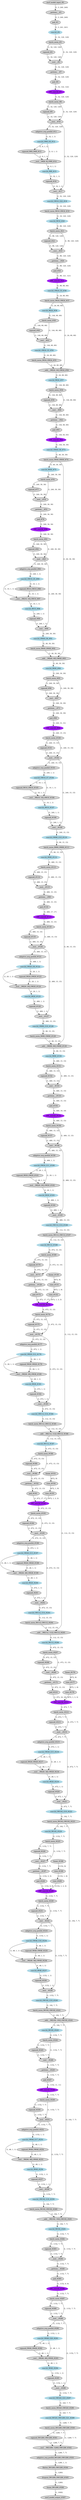 strict digraph  {
"0 /nncf_model_input_0" [id=0, label="nncf_model_input_#0", style=filled, type=nncf_model_input];
"1 EfficientNet/NNCFUserConv2dStaticSamePadding[_conv_stem]/ModuleDict[pre_ops]/UpdateInputs[1]/__getitem___0" [id=1, label="__getitem___#1", style=filled, type=__getitem__];
"2 EfficientNet/NNCFUserConv2dStaticSamePadding[_conv_stem]/ZeroPad2d[static_padding]/pad_0" [id=2, label="pad_#1", style=filled, type=pad];
"3 EfficientNet/NNCFUserConv2dStaticSamePadding[_conv_stem]/conv2d_0" [color=lightblue, id=3, label="conv2d_#2", style=filled, type=conv2d];
"4 EfficientNet/NNCFBatchNorm2d[_bn0]/batch_norm_0" [id=4, label="batch_norm_#3", style=filled, type=batch_norm];
"5 EfficientNet/MemoryEfficientSwish[_swish]/sigmoid_0" [id=5, label="sigmoid_#4", style=filled, type=sigmoid];
"6 EfficientNet/MemoryEfficientSwish[_swish]/__mul___0" [id=6, label="__mul___#5", style=filled, type=__mul__];
"7 EfficientNet/ModuleList[_blocks]/MBConvBlock[0]/NNCFUserConv2dStaticSamePadding[_depthwise_conv]/ModuleDict[pre_ops]/UpdateInputs[1]/__getitem___0" [id=7, label="__getitem___#7", style=filled, type=__getitem__];
"8 EfficientNet/ModuleList[_blocks]/MBConvBlock[0]/NNCFUserConv2dStaticSamePadding[_depthwise_conv]/ZeroPad2d[static_padding]/pad_0" [id=8, label="pad_#6", style=filled, type=pad];
"9 EfficientNet/ModuleList[_blocks]/MBConvBlock[0]/NNCFUserConv2dStaticSamePadding[_depthwise_conv]/conv2d_0" [color=purple, id=9, label="DW_conv2d_#7", style=filled, type=conv2d];
"10 EfficientNet/ModuleList[_blocks]/MBConvBlock[0]/NNCFBatchNorm2d[_bn1]/batch_norm_0" [id=10, label="batch_norm_#8", style=filled, type=batch_norm];
"11 EfficientNet/ModuleList[_blocks]/MBConvBlock[0]/MemoryEfficientSwish[_swish]/sigmoid_0" [id=11, label="sigmoid_#9", style=filled, type=sigmoid];
"12 EfficientNet/ModuleList[_blocks]/MBConvBlock[0]/MemoryEfficientSwish[_swish]/__mul___0" [id=12, label="__mul___#10", style=filled, type=__mul__];
"13 EfficientNet/ModuleList[_blocks]/MBConvBlock[0]/adaptive_avg_pool2d_0" [id=13, label="adaptive_avg_pool2d_#11", style=filled, type=adaptive_avg_pool2d];
"14 EfficientNet/ModuleList[_blocks]/MBConvBlock[0]/NNCFUserConv2dStaticSamePadding[_se_reduce]/conv2d_0" [color=lightblue, id=14, label="conv2d_OW8_G0_#12", style=filled, type=conv2d];
"15 EfficientNet/ModuleList[_blocks]/MBConvBlock[0]/MemoryEfficientSwish[_swish]/sigmoid_1" [id=15, label="sigmoid_IW8_OW8_#13", style=filled, type=sigmoid];
"16 EfficientNet/ModuleList[_blocks]/MBConvBlock[0]/MemoryEfficientSwish[_swish]/__mul___1" [id=16, label="__mul___IW[8, 8]_OW8_#14", style=filled, type=__mul__];
"17 EfficientNet/ModuleList[_blocks]/MBConvBlock[0]/NNCFUserConv2dStaticSamePadding[_se_expand]/conv2d_0" [color=lightblue, id=17, label="conv2d_IW8_#15", style=filled, type=conv2d];
"18 EfficientNet/ModuleList[_blocks]/MBConvBlock[0]/sigmoid_0" [id=18, label="sigmoid_#16", style=filled, type=sigmoid];
"19 EfficientNet/ModuleList[_blocks]/MBConvBlock[0]/__mul___0" [id=19, label="__mul___#17", style=filled, type=__mul__];
"20 EfficientNet/ModuleList[_blocks]/MBConvBlock[0]/NNCFUserConv2dStaticSamePadding[_project_conv]/conv2d_0" [color=lightblue, id=20, label="conv2d_OW16_G22_#18", style=filled, type=conv2d];
"21 EfficientNet/ModuleList[_blocks]/MBConvBlock[0]/NNCFBatchNorm2d[_bn2]/batch_norm_0" [id=21, label="batch_norm_IW16_OW16_#19", style=filled, type=batch_norm];
"22 EfficientNet/ModuleList[_blocks]/MBConvBlock[1]/NNCFUserConv2dStaticSamePadding[_expand_conv]/conv2d_0" [color=lightblue, id=22, label="conv2d_IW16_#20", style=filled, type=conv2d];
"23 EfficientNet/ModuleList[_blocks]/MBConvBlock[1]/NNCFBatchNorm2d[_bn0]/batch_norm_0" [id=23, label="batch_norm_#21", style=filled, type=batch_norm];
"24 EfficientNet/ModuleList[_blocks]/MBConvBlock[1]/MemoryEfficientSwish[_swish]/sigmoid_0" [id=24, label="sigmoid_#22", style=filled, type=sigmoid];
"25 EfficientNet/ModuleList[_blocks]/MBConvBlock[1]/MemoryEfficientSwish[_swish]/__mul___0" [id=25, label="__mul___#23", style=filled, type=__mul__];
"26 EfficientNet/ModuleList[_blocks]/MBConvBlock[1]/NNCFUserConv2dStaticSamePadding[_depthwise_conv]/ModuleDict[pre_ops]/UpdateInputs[1]/__getitem___0" [id=26, label="__getitem___#26", style=filled, type=__getitem__];
"27 EfficientNet/ModuleList[_blocks]/MBConvBlock[1]/NNCFUserConv2dStaticSamePadding[_depthwise_conv]/ZeroPad2d[static_padding]/pad_0" [id=27, label="pad_#24", style=filled, type=pad];
"28 EfficientNet/ModuleList[_blocks]/MBConvBlock[1]/NNCFUserConv2dStaticSamePadding[_depthwise_conv]/conv2d_0" [color=purple, id=28, label="DW_conv2d_#25", style=filled, type=conv2d];
"29 EfficientNet/ModuleList[_blocks]/MBConvBlock[1]/NNCFUserConv2dStaticSamePadding[_project_conv]/conv2d_0" [color=lightblue, id=29, label="conv2d_OW24_G3_#36", style=filled, type=conv2d];
"30 EfficientNet/ModuleList[_blocks]/MBConvBlock[1]/NNCFBatchNorm2d[_bn2]/batch_norm_0" [id=30, label="batch_norm_IW24_OW24_#37", style=filled, type=batch_norm];
"31 EfficientNet/ModuleList[_blocks]/MBConvBlock[2]/NNCFUserConv2dStaticSamePadding[_expand_conv]/conv2d_0" [color=lightblue, id=31, label="conv2d_IW24_#38", style=filled, type=conv2d];
"32 EfficientNet/ModuleList[_blocks]/MBConvBlock[2]/NNCFBatchNorm2d[_bn0]/batch_norm_0" [id=32, label="batch_norm_#39", style=filled, type=batch_norm];
"33 EfficientNet/ModuleList[_blocks]/MBConvBlock[2]/MemoryEfficientSwish[_swish]/sigmoid_0" [id=33, label="sigmoid_#40", style=filled, type=sigmoid];
"34 EfficientNet/ModuleList[_blocks]/MBConvBlock[2]/MemoryEfficientSwish[_swish]/__mul___0" [id=34, label="__mul___#41", style=filled, type=__mul__];
"35 EfficientNet/ModuleList[_blocks]/MBConvBlock[2]/NNCFUserConv2dStaticSamePadding[_project_conv]/conv2d_0" [color=lightblue, id=35, label="conv2d_OW24_G3_#54", style=filled, type=conv2d];
"36 EfficientNet/ModuleList[_blocks]/MBConvBlock[2]/NNCFBatchNorm2d[_bn2]/batch_norm_0" [id=36, label="batch_norm_IW24_OW24_#55", style=filled, type=batch_norm];
"37 EfficientNet/ModuleList[_blocks]/MBConvBlock[2]/__add___0" [id=37, label="__add___IW[24, 24]_OW24_#56", style=filled, type=__add__];
"38 EfficientNet/ModuleList[_blocks]/MBConvBlock[3]/NNCFUserConv2dStaticSamePadding[_expand_conv]/conv2d_0" [color=lightblue, id=38, label="conv2d_IW24_#57", style=filled, type=conv2d];
"39 EfficientNet/ModuleList[_blocks]/MBConvBlock[3]/NNCFBatchNorm2d[_bn0]/batch_norm_0" [id=39, label="batch_norm_#58", style=filled, type=batch_norm];
"40 EfficientNet/ModuleList[_blocks]/MBConvBlock[3]/MemoryEfficientSwish[_swish]/sigmoid_0" [id=40, label="sigmoid_#59", style=filled, type=sigmoid];
"41 EfficientNet/ModuleList[_blocks]/MBConvBlock[3]/MemoryEfficientSwish[_swish]/__mul___0" [id=41, label="__mul___#60", style=filled, type=__mul__];
"42 EfficientNet/ModuleList[_blocks]/MBConvBlock[3]/NNCFUserConv2dStaticSamePadding[_depthwise_conv]/ModuleDict[pre_ops]/UpdateInputs[1]/__getitem___0" [id=42, label="__getitem___#42", style=filled, type=__getitem__];
"43 EfficientNet/ModuleList[_blocks]/MBConvBlock[3]/NNCFUserConv2dStaticSamePadding[_depthwise_conv]/ZeroPad2d[static_padding]/pad_0" [id=43, label="pad_#61", style=filled, type=pad];
"44 EfficientNet/ModuleList[_blocks]/MBConvBlock[3]/NNCFUserConv2dStaticSamePadding[_depthwise_conv]/conv2d_0" [color=purple, id=44, label="DW_conv2d_#62", style=filled, type=conv2d];
"45 EfficientNet/ModuleList[_blocks]/MBConvBlock[3]/NNCFUserConv2dStaticSamePadding[_project_conv]/conv2d_0" [color=lightblue, id=45, label="conv2d_OW40_G6_#73", style=filled, type=conv2d];
"46 EfficientNet/ModuleList[_blocks]/MBConvBlock[3]/NNCFBatchNorm2d[_bn2]/batch_norm_0" [id=46, label="batch_norm_IW40_OW40_#74", style=filled, type=batch_norm];
"47 EfficientNet/ModuleList[_blocks]/MBConvBlock[4]/NNCFUserConv2dStaticSamePadding[_expand_conv]/conv2d_0" [color=lightblue, id=47, label="conv2d_IW40_#75", style=filled, type=conv2d];
"48 EfficientNet/ModuleList[_blocks]/MBConvBlock[4]/NNCFBatchNorm2d[_bn0]/batch_norm_0" [id=48, label="batch_norm_#76", style=filled, type=batch_norm];
"49 EfficientNet/ModuleList[_blocks]/MBConvBlock[4]/MemoryEfficientSwish[_swish]/sigmoid_0" [id=49, label="sigmoid_#77", style=filled, type=sigmoid];
"50 EfficientNet/ModuleList[_blocks]/MBConvBlock[4]/MemoryEfficientSwish[_swish]/__mul___0" [id=50, label="__mul___#78", style=filled, type=__mul__];
"51 EfficientNet/ModuleList[_blocks]/MBConvBlock[4]/NNCFUserConv2dStaticSamePadding[_depthwise_conv]/ModuleDict[pre_ops]/UpdateInputs[1]/__getitem___0" [id=51, label="__getitem___#51", style=filled, type=__getitem__];
"52 EfficientNet/ModuleList[_blocks]/MBConvBlock[4]/NNCFUserConv2dStaticSamePadding[_depthwise_conv]/ZeroPad2d[static_padding]/pad_0" [id=52, label="pad_#79", style=filled, type=pad];
"53 EfficientNet/ModuleList[_blocks]/MBConvBlock[4]/NNCFUserConv2dStaticSamePadding[_depthwise_conv]/conv2d_0" [color=purple, id=53, label="DW_conv2d_#80", style=filled, type=conv2d];
"54 EfficientNet/ModuleList[_blocks]/MBConvBlock[4]/NNCFBatchNorm2d[_bn1]/batch_norm_0" [id=54, label="batch_norm_#81", style=filled, type=batch_norm];
"55 EfficientNet/ModuleList[_blocks]/MBConvBlock[4]/MemoryEfficientSwish[_swish]/sigmoid_1" [id=55, label="sigmoid_#82", style=filled, type=sigmoid];
"56 EfficientNet/ModuleList[_blocks]/MBConvBlock[4]/MemoryEfficientSwish[_swish]/__mul___1" [id=56, label="__mul___#83", style=filled, type=__mul__];
"57 EfficientNet/ModuleList[_blocks]/MBConvBlock[4]/adaptive_avg_pool2d_0" [id=57, label="adaptive_avg_pool2d_#84", style=filled, type=adaptive_avg_pool2d];
"58 EfficientNet/ModuleList[_blocks]/MBConvBlock[4]/NNCFUserConv2dStaticSamePadding[_se_reduce]/conv2d_0" [color=lightblue, id=58, label="conv2d_OW10_G5_#85", style=filled, type=conv2d];
"59 EfficientNet/ModuleList[_blocks]/MBConvBlock[4]/MemoryEfficientSwish[_swish]/sigmoid_2" [id=59, label="sigmoid_IW10_OW10_#86", style=filled, type=sigmoid];
"60 EfficientNet/ModuleList[_blocks]/MBConvBlock[4]/MemoryEfficientSwish[_swish]/__mul___2" [id=60, label="__mul___IW[10, 10]_OW10_#87", style=filled, type=__mul__];
"61 EfficientNet/ModuleList[_blocks]/MBConvBlock[4]/NNCFUserConv2dStaticSamePadding[_se_expand]/conv2d_0" [color=lightblue, id=61, label="conv2d_IW10_#88", style=filled, type=conv2d];
"62 EfficientNet/ModuleList[_blocks]/MBConvBlock[4]/sigmoid_0" [id=62, label="sigmoid_#89", style=filled, type=sigmoid];
"63 EfficientNet/ModuleList[_blocks]/MBConvBlock[4]/__mul___0" [id=63, label="__mul___#90", style=filled, type=__mul__];
"64 EfficientNet/ModuleList[_blocks]/MBConvBlock[4]/NNCFUserConv2dStaticSamePadding[_project_conv]/conv2d_0" [color=lightblue, id=64, label="conv2d_OW40_G6_#91", style=filled, type=conv2d];
"65 EfficientNet/ModuleList[_blocks]/MBConvBlock[4]/NNCFBatchNorm2d[_bn2]/batch_norm_0" [id=65, label="batch_norm_IW40_OW40_#92", style=filled, type=batch_norm];
"66 EfficientNet/ModuleList[_blocks]/MBConvBlock[4]/__add___0" [id=66, label="__add___IW[40, 40]_OW40_#93", style=filled, type=__add__];
"67 EfficientNet/ModuleList[_blocks]/MBConvBlock[5]/NNCFUserConv2dStaticSamePadding[_expand_conv]/conv2d_0" [color=lightblue, id=67, label="conv2d_IW40_#94", style=filled, type=conv2d];
"68 EfficientNet/ModuleList[_blocks]/MBConvBlock[5]/NNCFBatchNorm2d[_bn0]/batch_norm_0" [id=68, label="batch_norm_#95", style=filled, type=batch_norm];
"69 EfficientNet/ModuleList[_blocks]/MBConvBlock[5]/MemoryEfficientSwish[_swish]/sigmoid_0" [id=69, label="sigmoid_#96", style=filled, type=sigmoid];
"70 EfficientNet/ModuleList[_blocks]/MBConvBlock[5]/MemoryEfficientSwish[_swish]/__mul___0" [id=70, label="__mul___#97", style=filled, type=__mul__];
"71 EfficientNet/ModuleList[_blocks]/MBConvBlock[5]/NNCFUserConv2dStaticSamePadding[_depthwise_conv]/ModuleDict[pre_ops]/UpdateInputs[1]/__getitem___0" [id=71, label="__getitem___#71", style=filled, type=__getitem__];
"72 EfficientNet/ModuleList[_blocks]/MBConvBlock[5]/NNCFUserConv2dStaticSamePadding[_depthwise_conv]/ZeroPad2d[static_padding]/pad_0" [id=72, label="pad_#98", style=filled, type=pad];
"73 EfficientNet/ModuleList[_blocks]/MBConvBlock[5]/NNCFUserConv2dStaticSamePadding[_depthwise_conv]/conv2d_0" [color=purple, id=73, label="DW_conv2d_#99", style=filled, type=conv2d];
"74 EfficientNet/ModuleList[_blocks]/MBConvBlock[5]/NNCFBatchNorm2d[_bn1]/batch_norm_0" [id=74, label="batch_norm_#100", style=filled, type=batch_norm];
"75 EfficientNet/ModuleList[_blocks]/MBConvBlock[5]/MemoryEfficientSwish[_swish]/sigmoid_1" [id=75, label="sigmoid_#101", style=filled, type=sigmoid];
"76 EfficientNet/ModuleList[_blocks]/MBConvBlock[5]/MemoryEfficientSwish[_swish]/__mul___1" [id=76, label="__mul___#102", style=filled, type=__mul__];
"77 EfficientNet/ModuleList[_blocks]/MBConvBlock[5]/adaptive_avg_pool2d_0" [id=77, label="adaptive_avg_pool2d_#103", style=filled, type=adaptive_avg_pool2d];
"78 EfficientNet/ModuleList[_blocks]/MBConvBlock[5]/NNCFUserConv2dStaticSamePadding[_se_reduce]/conv2d_0" [color=lightblue, id=78, label="conv2d_OW10_G7_#104", style=filled, type=conv2d];
"79 EfficientNet/ModuleList[_blocks]/MBConvBlock[5]/MemoryEfficientSwish[_swish]/sigmoid_2" [id=79, label="sigmoid_IW10_OW10_#105", style=filled, type=sigmoid];
"80 EfficientNet/ModuleList[_blocks]/MBConvBlock[5]/MemoryEfficientSwish[_swish]/__mul___2" [id=80, label="__mul___IW[10, 10]_OW10_#106", style=filled, type=__mul__];
"81 EfficientNet/ModuleList[_blocks]/MBConvBlock[5]/NNCFUserConv2dStaticSamePadding[_se_expand]/conv2d_0" [color=lightblue, id=81, label="conv2d_IW10_#107", style=filled, type=conv2d];
"82 EfficientNet/ModuleList[_blocks]/MBConvBlock[5]/sigmoid_0" [id=82, label="sigmoid_#108", style=filled, type=sigmoid];
"83 EfficientNet/ModuleList[_blocks]/MBConvBlock[5]/__mul___0" [id=83, label="__mul___#109", style=filled, type=__mul__];
"84 EfficientNet/ModuleList[_blocks]/MBConvBlock[5]/NNCFUserConv2dStaticSamePadding[_project_conv]/conv2d_0" [color=lightblue, id=84, label="conv2d_OW80_G10_#110", style=filled, type=conv2d];
"85 EfficientNet/ModuleList[_blocks]/MBConvBlock[5]/NNCFBatchNorm2d[_bn2]/batch_norm_0" [id=85, label="batch_norm_IW80_OW80_#111", style=filled, type=batch_norm];
"86 EfficientNet/ModuleList[_blocks]/MBConvBlock[6]/NNCFUserConv2dStaticSamePadding[_expand_conv]/conv2d_0" [color=lightblue, id=86, label="conv2d_IW80_#112", style=filled, type=conv2d];
"87 EfficientNet/ModuleList[_blocks]/MBConvBlock[6]/NNCFBatchNorm2d[_bn0]/batch_norm_0" [id=87, label="batch_norm_#113", style=filled, type=batch_norm];
"88 EfficientNet/ModuleList[_blocks]/MBConvBlock[6]/MemoryEfficientSwish[_swish]/sigmoid_0" [id=88, label="sigmoid_#114", style=filled, type=sigmoid];
"89 EfficientNet/ModuleList[_blocks]/MBConvBlock[6]/MemoryEfficientSwish[_swish]/__mul___0" [id=89, label="__mul___#115", style=filled, type=__mul__];
"90 EfficientNet/ModuleList[_blocks]/MBConvBlock[6]/NNCFUserConv2dStaticSamePadding[_depthwise_conv]/ModuleDict[pre_ops]/UpdateInputs[1]/__getitem___0" [id=90, label="__getitem___#90", style=filled, type=__getitem__];
"91 EfficientNet/ModuleList[_blocks]/MBConvBlock[6]/NNCFUserConv2dStaticSamePadding[_depthwise_conv]/ZeroPad2d[static_padding]/pad_0" [id=91, label="pad_#116", style=filled, type=pad];
"92 EfficientNet/ModuleList[_blocks]/MBConvBlock[6]/NNCFUserConv2dStaticSamePadding[_depthwise_conv]/conv2d_0" [color=purple, id=92, label="DW_conv2d_#117", style=filled, type=conv2d];
"93 EfficientNet/ModuleList[_blocks]/MBConvBlock[6]/NNCFBatchNorm2d[_bn1]/batch_norm_0" [id=93, label="batch_norm_#118", style=filled, type=batch_norm];
"94 EfficientNet/ModuleList[_blocks]/MBConvBlock[6]/MemoryEfficientSwish[_swish]/sigmoid_1" [id=94, label="sigmoid_#119", style=filled, type=sigmoid];
"95 EfficientNet/ModuleList[_blocks]/MBConvBlock[6]/MemoryEfficientSwish[_swish]/__mul___1" [id=95, label="__mul___#120", style=filled, type=__mul__];
"96 EfficientNet/ModuleList[_blocks]/MBConvBlock[6]/adaptive_avg_pool2d_0" [id=96, label="adaptive_avg_pool2d_#121", style=filled, type=adaptive_avg_pool2d];
"97 EfficientNet/ModuleList[_blocks]/MBConvBlock[6]/NNCFUserConv2dStaticSamePadding[_se_reduce]/conv2d_0" [color=lightblue, id=97, label="conv2d_OW20_G8_#122", style=filled, type=conv2d];
"98 EfficientNet/ModuleList[_blocks]/MBConvBlock[6]/MemoryEfficientSwish[_swish]/sigmoid_2" [id=98, label="sigmoid_IW20_OW20_#123", style=filled, type=sigmoid];
"99 EfficientNet/ModuleList[_blocks]/MBConvBlock[6]/MemoryEfficientSwish[_swish]/__mul___2" [id=99, label="__mul___IW[20, 20]_OW20_#124", style=filled, type=__mul__];
"100 EfficientNet/ModuleList[_blocks]/MBConvBlock[6]/NNCFUserConv2dStaticSamePadding[_se_expand]/conv2d_0" [color=lightblue, id=100, label="conv2d_IW20_#125", style=filled, type=conv2d];
"101 EfficientNet/ModuleList[_blocks]/MBConvBlock[6]/sigmoid_0" [id=101, label="sigmoid_#126", style=filled, type=sigmoid];
"102 EfficientNet/ModuleList[_blocks]/MBConvBlock[6]/__mul___0" [id=102, label="__mul___#127", style=filled, type=__mul__];
"103 EfficientNet/ModuleList[_blocks]/MBConvBlock[6]/NNCFUserConv2dStaticSamePadding[_project_conv]/conv2d_0" [color=lightblue, id=103, label="conv2d_OW80_G10_#128", style=filled, type=conv2d];
"104 EfficientNet/ModuleList[_blocks]/MBConvBlock[6]/NNCFBatchNorm2d[_bn2]/batch_norm_0" [id=104, label="batch_norm_IW80_OW80_#129", style=filled, type=batch_norm];
"105 EfficientNet/ModuleList[_blocks]/MBConvBlock[6]/__add___0" [id=105, label="__add___IW[80, 80]_OW80_#130", style=filled, type=__add__];
"106 EfficientNet/ModuleList[_blocks]/MBConvBlock[8]/NNCFUserConv2dStaticSamePadding[_expand_conv]/conv2d_0" [color=lightblue, id=106, label="conv2d_IW80_#150", style=filled, type=conv2d];
"107 EfficientNet/ModuleList[_blocks]/MBConvBlock[8]/NNCFBatchNorm2d[_bn0]/batch_norm_0" [id=107, label="batch_norm_#151", style=filled, type=batch_norm];
"108 EfficientNet/ModuleList[_blocks]/MBConvBlock[8]/MemoryEfficientSwish[_swish]/sigmoid_0" [id=108, label="sigmoid_#152", style=filled, type=sigmoid];
"109 EfficientNet/ModuleList[_blocks]/MBConvBlock[8]/MemoryEfficientSwish[_swish]/__mul___0" [id=109, label="__mul___#153", style=filled, type=__mul__];
"110 EfficientNet/ModuleList[_blocks]/MBConvBlock[8]/NNCFUserConv2dStaticSamePadding[_depthwise_conv]/ModuleDict[pre_ops]/UpdateInputs[1]/__getitem___0" [id=110, label="__getitem___#110", style=filled, type=__getitem__];
"111 EfficientNet/ModuleList[_blocks]/MBConvBlock[8]/NNCFUserConv2dStaticSamePadding[_depthwise_conv]/ZeroPad2d[static_padding]/pad_0" [id=111, label="pad_#154", style=filled, type=pad];
"112 EfficientNet/ModuleList[_blocks]/MBConvBlock[8]/NNCFUserConv2dStaticSamePadding[_depthwise_conv]/conv2d_0" [color=purple, id=112, label="DW_conv2d_#155", style=filled, type=conv2d];
"113 EfficientNet/ModuleList[_blocks]/MBConvBlock[8]/NNCFBatchNorm2d[_bn1]/batch_norm_0" [id=113, label="batch_norm_#156", style=filled, type=batch_norm];
"114 EfficientNet/ModuleList[_blocks]/MBConvBlock[8]/MemoryEfficientSwish[_swish]/sigmoid_1" [id=114, label="sigmoid_#157", style=filled, type=sigmoid];
"115 EfficientNet/ModuleList[_blocks]/MBConvBlock[8]/MemoryEfficientSwish[_swish]/__mul___1" [id=115, label="__mul___#158", style=filled, type=__mul__];
"116 EfficientNet/ModuleList[_blocks]/MBConvBlock[8]/adaptive_avg_pool2d_0" [id=116, label="adaptive_avg_pool2d_#159", style=filled, type=adaptive_avg_pool2d];
"117 EfficientNet/ModuleList[_blocks]/MBConvBlock[8]/NNCFUserConv2dStaticSamePadding[_se_reduce]/conv2d_0" [color=lightblue, id=117, label="conv2d_OW20_G11_#160", style=filled, type=conv2d];
"118 EfficientNet/ModuleList[_blocks]/MBConvBlock[8]/MemoryEfficientSwish[_swish]/sigmoid_2" [id=118, label="sigmoid_IW20_OW20_#161", style=filled, type=sigmoid];
"119 EfficientNet/ModuleList[_blocks]/MBConvBlock[8]/MemoryEfficientSwish[_swish]/__mul___2" [id=119, label="__mul___IW[20, 20]_OW20_#162", style=filled, type=__mul__];
"120 EfficientNet/ModuleList[_blocks]/MBConvBlock[8]/NNCFUserConv2dStaticSamePadding[_se_expand]/conv2d_0" [color=lightblue, id=120, label="conv2d_IW20_#163", style=filled, type=conv2d];
"121 EfficientNet/ModuleList[_blocks]/MBConvBlock[8]/sigmoid_0" [id=121, label="sigmoid_#164", style=filled, type=sigmoid];
"122 EfficientNet/ModuleList[_blocks]/MBConvBlock[8]/__mul___0" [id=122, label="__mul___#165", style=filled, type=__mul__];
"123 EfficientNet/ModuleList[_blocks]/MBConvBlock[8]/NNCFUserConv2dStaticSamePadding[_project_conv]/conv2d_0" [color=lightblue, id=123, label="conv2d_OW112_G14_#166", style=filled, type=conv2d];
"124 EfficientNet/ModuleList[_blocks]/MBConvBlock[8]/NNCFBatchNorm2d[_bn2]/batch_norm_0" [id=124, label="batch_norm_IW112_OW112_#167", style=filled, type=batch_norm];
"125 EfficientNet/ModuleList[_blocks]/MBConvBlock[9]/NNCFUserConv2dStaticSamePadding[_expand_conv]/conv2d_0" [color=lightblue, id=125, label="conv2d_IW112_#168", style=filled, type=conv2d];
"126 EfficientNet/ModuleList[_blocks]/MBConvBlock[9]/NNCFBatchNorm2d[_bn0]/batch_norm_0" [id=126, label="batch_norm_#169", style=filled, type=batch_norm];
"127 EfficientNet/ModuleList[_blocks]/MBConvBlock[9]/MemoryEfficientSwish[_swish]/sigmoid_0" [id=127, label="sigmoid_#170", style=filled, type=sigmoid];
"128 EfficientNet/ModuleList[_blocks]/MBConvBlock[9]/MemoryEfficientSwish[_swish]/__mul___0" [id=128, label="__mul___#171", style=filled, type=__mul__];
"129 EfficientNet/ModuleList[_blocks]/MBConvBlock[9]/NNCFUserConv2dStaticSamePadding[_depthwise_conv]/ModuleDict[pre_ops]/UpdateInputs[1]/__getitem___0" [id=129, label="__getitem___#129", style=filled, type=__getitem__];
"130 EfficientNet/ModuleList[_blocks]/MBConvBlock[9]/NNCFUserConv2dStaticSamePadding[_depthwise_conv]/ModuleDict[pre_ops]/UpdateWeight[2]/ElasticKernelConv2DOp[op]/linear_0" [id=130, label="linear_#130", style=filled, type=linear];
"131 EfficientNet/ModuleList[_blocks]/MBConvBlock[9]/NNCFUserConv2dStaticSamePadding[_depthwise_conv]/ModuleDict[pre_ops]/UpdateWeight[2]/ElasticKernelConv2DOp[op]/view_0" [id=131, label="view_#131", style=filled, type=view];
"132 EfficientNet/ModuleList[_blocks]/MBConvBlock[9]/NNCFUserConv2dStaticSamePadding[_depthwise_conv]/ModuleDict[pre_ops]/UpdateWeight[2]/ElasticKernelConv2DOp[op]/view_1" [id=132, label="view_#132", style=filled, type=view];
"133 EfficientNet/ModuleList[_blocks]/MBConvBlock[9]/NNCFUserConv2dStaticSamePadding[_depthwise_conv]/ZeroPad2d[static_padding]/pad_0" [id=133, label="pad_#172", style=filled, type=pad];
"134 EfficientNet/ModuleList[_blocks]/MBConvBlock[9]/NNCFUserConv2dStaticSamePadding[_depthwise_conv]/conv2d_0" [color=purple, id=134, label="DW_conv2d_#173", style=filled, type=conv2d];
"135 EfficientNet/ModuleList[_blocks]/MBConvBlock[9]/NNCFBatchNorm2d[_bn1]/batch_norm_0" [id=135, label="batch_norm_#174", style=filled, type=batch_norm];
"136 EfficientNet/ModuleList[_blocks]/MBConvBlock[9]/MemoryEfficientSwish[_swish]/sigmoid_1" [id=136, label="sigmoid_#175", style=filled, type=sigmoid];
"137 EfficientNet/ModuleList[_blocks]/MBConvBlock[9]/MemoryEfficientSwish[_swish]/__mul___1" [id=137, label="__mul___#176", style=filled, type=__mul__];
"138 EfficientNet/ModuleList[_blocks]/MBConvBlock[9]/adaptive_avg_pool2d_0" [id=138, label="adaptive_avg_pool2d_#177", style=filled, type=adaptive_avg_pool2d];
"139 EfficientNet/ModuleList[_blocks]/MBConvBlock[9]/NNCFUserConv2dStaticSamePadding[_se_reduce]/conv2d_0" [color=lightblue, id=139, label="conv2d_OW28_G12_#178", style=filled, type=conv2d];
"140 EfficientNet/ModuleList[_blocks]/MBConvBlock[9]/MemoryEfficientSwish[_swish]/sigmoid_2" [id=140, label="sigmoid_IW28_OW28_#179", style=filled, type=sigmoid];
"141 EfficientNet/ModuleList[_blocks]/MBConvBlock[9]/MemoryEfficientSwish[_swish]/__mul___2" [id=141, label="__mul___IW[28, 28]_OW28_#180", style=filled, type=__mul__];
"142 EfficientNet/ModuleList[_blocks]/MBConvBlock[9]/NNCFUserConv2dStaticSamePadding[_se_expand]/conv2d_0" [color=lightblue, id=142, label="conv2d_IW28_#181", style=filled, type=conv2d];
"143 EfficientNet/ModuleList[_blocks]/MBConvBlock[9]/sigmoid_0" [id=143, label="sigmoid_#182", style=filled, type=sigmoid];
"144 EfficientNet/ModuleList[_blocks]/MBConvBlock[9]/__mul___0" [id=144, label="__mul___#183", style=filled, type=__mul__];
"145 EfficientNet/ModuleList[_blocks]/MBConvBlock[9]/NNCFUserConv2dStaticSamePadding[_project_conv]/conv2d_0" [color=lightblue, id=145, label="conv2d_OW112_G14_#184", style=filled, type=conv2d];
"146 EfficientNet/ModuleList[_blocks]/MBConvBlock[9]/NNCFBatchNorm2d[_bn2]/batch_norm_0" [id=146, label="batch_norm_IW112_OW112_#185", style=filled, type=batch_norm];
"147 EfficientNet/ModuleList[_blocks]/MBConvBlock[9]/__add___0" [id=147, label="__add___IW[112, 112]_OW112_#186", style=filled, type=__add__];
"148 EfficientNet/ModuleList[_blocks]/MBConvBlock[10]/NNCFUserConv2dStaticSamePadding[_expand_conv]/conv2d_0" [color=lightblue, id=148, label="conv2d_IW112_#187", style=filled, type=conv2d];
"149 EfficientNet/ModuleList[_blocks]/MBConvBlock[10]/NNCFBatchNorm2d[_bn0]/batch_norm_0" [id=149, label="batch_norm_#188", style=filled, type=batch_norm];
"150 EfficientNet/ModuleList[_blocks]/MBConvBlock[10]/MemoryEfficientSwish[_swish]/sigmoid_0" [id=150, label="sigmoid_#189", style=filled, type=sigmoid];
"151 EfficientNet/ModuleList[_blocks]/MBConvBlock[10]/MemoryEfficientSwish[_swish]/__mul___0" [id=151, label="__mul___#190", style=filled, type=__mul__];
"152 EfficientNet/ModuleList[_blocks]/MBConvBlock[10]/NNCFUserConv2dStaticSamePadding[_depthwise_conv]/ModuleDict[pre_ops]/UpdateInputs[1]/__getitem___0" [id=152, label="__getitem___#152", style=filled, type=__getitem__];
"153 EfficientNet/ModuleList[_blocks]/MBConvBlock[10]/NNCFUserConv2dStaticSamePadding[_depthwise_conv]/ModuleDict[pre_ops]/UpdateWeight[2]/ElasticKernelConv2DOp[op]/linear_0" [id=153, label="linear_#153", style=filled, type=linear];
"154 EfficientNet/ModuleList[_blocks]/MBConvBlock[10]/NNCFUserConv2dStaticSamePadding[_depthwise_conv]/ModuleDict[pre_ops]/UpdateWeight[2]/ElasticKernelConv2DOp[op]/view_0" [id=154, label="view_#154", style=filled, type=view];
"155 EfficientNet/ModuleList[_blocks]/MBConvBlock[10]/NNCFUserConv2dStaticSamePadding[_depthwise_conv]/ModuleDict[pre_ops]/UpdateWeight[2]/ElasticKernelConv2DOp[op]/view_1" [id=155, label="view_#155", style=filled, type=view];
"156 EfficientNet/ModuleList[_blocks]/MBConvBlock[10]/NNCFUserConv2dStaticSamePadding[_depthwise_conv]/ZeroPad2d[static_padding]/pad_0" [id=156, label="pad_#191", style=filled, type=pad];
"157 EfficientNet/ModuleList[_blocks]/MBConvBlock[10]/NNCFUserConv2dStaticSamePadding[_depthwise_conv]/conv2d_0" [color=purple, id=157, label="DW_conv2d_#192", style=filled, type=conv2d];
"158 EfficientNet/ModuleList[_blocks]/MBConvBlock[10]/NNCFBatchNorm2d[_bn1]/batch_norm_0" [id=158, label="batch_norm_#193", style=filled, type=batch_norm];
"159 EfficientNet/ModuleList[_blocks]/MBConvBlock[10]/MemoryEfficientSwish[_swish]/sigmoid_1" [id=159, label="sigmoid_#194", style=filled, type=sigmoid];
"160 EfficientNet/ModuleList[_blocks]/MBConvBlock[10]/MemoryEfficientSwish[_swish]/__mul___1" [id=160, label="__mul___#195", style=filled, type=__mul__];
"161 EfficientNet/ModuleList[_blocks]/MBConvBlock[10]/adaptive_avg_pool2d_0" [id=161, label="adaptive_avg_pool2d_#196", style=filled, type=adaptive_avg_pool2d];
"162 EfficientNet/ModuleList[_blocks]/MBConvBlock[10]/NNCFUserConv2dStaticSamePadding[_se_reduce]/conv2d_0" [color=lightblue, id=162, label="conv2d_OW28_G13_#197", style=filled, type=conv2d];
"163 EfficientNet/ModuleList[_blocks]/MBConvBlock[10]/MemoryEfficientSwish[_swish]/sigmoid_2" [id=163, label="sigmoid_IW28_OW28_#198", style=filled, type=sigmoid];
"164 EfficientNet/ModuleList[_blocks]/MBConvBlock[10]/MemoryEfficientSwish[_swish]/__mul___2" [id=164, label="__mul___IW[28, 28]_OW28_#199", style=filled, type=__mul__];
"165 EfficientNet/ModuleList[_blocks]/MBConvBlock[10]/NNCFUserConv2dStaticSamePadding[_se_expand]/conv2d_0" [color=lightblue, id=165, label="conv2d_IW28_#200", style=filled, type=conv2d];
"166 EfficientNet/ModuleList[_blocks]/MBConvBlock[10]/sigmoid_0" [id=166, label="sigmoid_#201", style=filled, type=sigmoid];
"167 EfficientNet/ModuleList[_blocks]/MBConvBlock[10]/__mul___0" [id=167, label="__mul___#202", style=filled, type=__mul__];
"168 EfficientNet/ModuleList[_blocks]/MBConvBlock[10]/NNCFUserConv2dStaticSamePadding[_project_conv]/conv2d_0" [color=lightblue, id=168, label="conv2d_OW112_G14_#203", style=filled, type=conv2d];
"169 EfficientNet/ModuleList[_blocks]/MBConvBlock[10]/NNCFBatchNorm2d[_bn2]/batch_norm_0" [id=169, label="batch_norm_IW112_OW112_#204", style=filled, type=batch_norm];
"170 EfficientNet/ModuleList[_blocks]/MBConvBlock[10]/__add___0" [id=170, label="__add___IW[112, 112]_OW112_#205", style=filled, type=__add__];
"171 EfficientNet/ModuleList[_blocks]/MBConvBlock[11]/NNCFUserConv2dStaticSamePadding[_expand_conv]/conv2d_0" [color=lightblue, id=171, label="conv2d_IW112_#206", style=filled, type=conv2d];
"172 EfficientNet/ModuleList[_blocks]/MBConvBlock[11]/NNCFBatchNorm2d[_bn0]/batch_norm_0" [id=172, label="batch_norm_#207", style=filled, type=batch_norm];
"173 EfficientNet/ModuleList[_blocks]/MBConvBlock[11]/MemoryEfficientSwish[_swish]/sigmoid_0" [id=173, label="sigmoid_#208", style=filled, type=sigmoid];
"174 EfficientNet/ModuleList[_blocks]/MBConvBlock[11]/MemoryEfficientSwish[_swish]/__mul___0" [id=174, label="__mul___#209", style=filled, type=__mul__];
"175 EfficientNet/ModuleList[_blocks]/MBConvBlock[11]/NNCFUserConv2dStaticSamePadding[_depthwise_conv]/ModuleDict[pre_ops]/UpdateInputs[1]/__getitem___0" [id=175, label="__getitem___#175", style=filled, type=__getitem__];
"176 EfficientNet/ModuleList[_blocks]/MBConvBlock[11]/NNCFUserConv2dStaticSamePadding[_depthwise_conv]/ModuleDict[pre_ops]/UpdateWeight[2]/ElasticKernelConv2DOp[op]/linear_0" [id=176, label="linear_#176", style=filled, type=linear];
"177 EfficientNet/ModuleList[_blocks]/MBConvBlock[11]/NNCFUserConv2dStaticSamePadding[_depthwise_conv]/ModuleDict[pre_ops]/UpdateWeight[2]/ElasticKernelConv2DOp[op]/view_0" [id=177, label="view_#177", style=filled, type=view];
"178 EfficientNet/ModuleList[_blocks]/MBConvBlock[11]/NNCFUserConv2dStaticSamePadding[_depthwise_conv]/ModuleDict[pre_ops]/UpdateWeight[2]/ElasticKernelConv2DOp[op]/view_1" [id=178, label="view_#178", style=filled, type=view];
"179 EfficientNet/ModuleList[_blocks]/MBConvBlock[11]/NNCFUserConv2dStaticSamePadding[_depthwise_conv]/ZeroPad2d[static_padding]/pad_0" [id=179, label="pad_#210", style=filled, type=pad];
"180 EfficientNet/ModuleList[_blocks]/MBConvBlock[11]/NNCFUserConv2dStaticSamePadding[_depthwise_conv]/conv2d_0" [color=purple, id=180, label="DW_conv2d_#211", style=filled, type=conv2d];
"181 EfficientNet/ModuleList[_blocks]/MBConvBlock[11]/NNCFBatchNorm2d[_bn1]/batch_norm_0" [id=181, label="batch_norm_#212", style=filled, type=batch_norm];
"182 EfficientNet/ModuleList[_blocks]/MBConvBlock[11]/MemoryEfficientSwish[_swish]/sigmoid_1" [id=182, label="sigmoid_#213", style=filled, type=sigmoid];
"183 EfficientNet/ModuleList[_blocks]/MBConvBlock[11]/MemoryEfficientSwish[_swish]/__mul___1" [id=183, label="__mul___#214", style=filled, type=__mul__];
"184 EfficientNet/ModuleList[_blocks]/MBConvBlock[11]/adaptive_avg_pool2d_0" [id=184, label="adaptive_avg_pool2d_#215", style=filled, type=adaptive_avg_pool2d];
"185 EfficientNet/ModuleList[_blocks]/MBConvBlock[11]/NNCFUserConv2dStaticSamePadding[_se_reduce]/conv2d_0" [color=lightblue, id=185, label="conv2d_OW28_G15_#216", style=filled, type=conv2d];
"186 EfficientNet/ModuleList[_blocks]/MBConvBlock[11]/MemoryEfficientSwish[_swish]/sigmoid_2" [id=186, label="sigmoid_IW28_OW28_#217", style=filled, type=sigmoid];
"187 EfficientNet/ModuleList[_blocks]/MBConvBlock[11]/MemoryEfficientSwish[_swish]/__mul___2" [id=187, label="__mul___IW[28, 28]_OW28_#218", style=filled, type=__mul__];
"188 EfficientNet/ModuleList[_blocks]/MBConvBlock[11]/NNCFUserConv2dStaticSamePadding[_se_expand]/conv2d_0" [color=lightblue, id=188, label="conv2d_IW28_#219", style=filled, type=conv2d];
"189 EfficientNet/ModuleList[_blocks]/MBConvBlock[11]/sigmoid_0" [id=189, label="sigmoid_#220", style=filled, type=sigmoid];
"190 EfficientNet/ModuleList[_blocks]/MBConvBlock[11]/__mul___0" [id=190, label="__mul___#221", style=filled, type=__mul__];
"191 EfficientNet/ModuleList[_blocks]/MBConvBlock[11]/NNCFUserConv2dStaticSamePadding[_project_conv]/conv2d_0" [color=lightblue, id=191, label="conv2d_OW192_G19_#222", style=filled, type=conv2d];
"192 EfficientNet/ModuleList[_blocks]/MBConvBlock[11]/NNCFBatchNorm2d[_bn2]/batch_norm_0" [id=192, label="batch_norm_IW192_OW192_#223", style=filled, type=batch_norm];
"193 EfficientNet/ModuleList[_blocks]/MBConvBlock[12]/NNCFUserConv2dStaticSamePadding[_expand_conv]/conv2d_0" [color=lightblue, id=193, label="conv2d_IW192_#224", style=filled, type=conv2d];
"194 EfficientNet/ModuleList[_blocks]/MBConvBlock[12]/NNCFBatchNorm2d[_bn0]/batch_norm_0" [id=194, label="batch_norm_#225", style=filled, type=batch_norm];
"195 EfficientNet/ModuleList[_blocks]/MBConvBlock[12]/MemoryEfficientSwish[_swish]/sigmoid_0" [id=195, label="sigmoid_#226", style=filled, type=sigmoid];
"196 EfficientNet/ModuleList[_blocks]/MBConvBlock[12]/MemoryEfficientSwish[_swish]/__mul___0" [id=196, label="__mul___#227", style=filled, type=__mul__];
"197 EfficientNet/ModuleList[_blocks]/MBConvBlock[12]/NNCFUserConv2dStaticSamePadding[_depthwise_conv]/ModuleDict[pre_ops]/UpdateInputs[1]/__getitem___0" [id=197, label="__getitem___#197", style=filled, type=__getitem__];
"198 EfficientNet/ModuleList[_blocks]/MBConvBlock[12]/NNCFUserConv2dStaticSamePadding[_depthwise_conv]/ModuleDict[pre_ops]/UpdateWeight[2]/ElasticKernelConv2DOp[op]/linear_0" [id=198, label="linear_#198", style=filled, type=linear];
"199 EfficientNet/ModuleList[_blocks]/MBConvBlock[12]/NNCFUserConv2dStaticSamePadding[_depthwise_conv]/ModuleDict[pre_ops]/UpdateWeight[2]/ElasticKernelConv2DOp[op]/view_0" [id=199, label="view_#199", style=filled, type=view];
"200 EfficientNet/ModuleList[_blocks]/MBConvBlock[12]/NNCFUserConv2dStaticSamePadding[_depthwise_conv]/ModuleDict[pre_ops]/UpdateWeight[2]/ElasticKernelConv2DOp[op]/view_1" [id=200, label="view_#200", style=filled, type=view];
"201 EfficientNet/ModuleList[_blocks]/MBConvBlock[12]/NNCFUserConv2dStaticSamePadding[_depthwise_conv]/ZeroPad2d[static_padding]/pad_0" [id=201, label="pad_#228", style=filled, type=pad];
"202 EfficientNet/ModuleList[_blocks]/MBConvBlock[12]/NNCFUserConv2dStaticSamePadding[_depthwise_conv]/conv2d_0" [color=purple, id=202, label="DW_conv2d_#229", style=filled, type=conv2d];
"203 EfficientNet/ModuleList[_blocks]/MBConvBlock[12]/NNCFBatchNorm2d[_bn1]/batch_norm_0" [id=203, label="batch_norm_#230", style=filled, type=batch_norm];
"204 EfficientNet/ModuleList[_blocks]/MBConvBlock[12]/MemoryEfficientSwish[_swish]/sigmoid_1" [id=204, label="sigmoid_#231", style=filled, type=sigmoid];
"205 EfficientNet/ModuleList[_blocks]/MBConvBlock[12]/MemoryEfficientSwish[_swish]/__mul___1" [id=205, label="__mul___#232", style=filled, type=__mul__];
"206 EfficientNet/ModuleList[_blocks]/MBConvBlock[12]/adaptive_avg_pool2d_0" [id=206, label="adaptive_avg_pool2d_#233", style=filled, type=adaptive_avg_pool2d];
"207 EfficientNet/ModuleList[_blocks]/MBConvBlock[12]/NNCFUserConv2dStaticSamePadding[_se_reduce]/conv2d_0" [color=lightblue, id=207, label="conv2d_OW48_G16_#234", style=filled, type=conv2d];
"208 EfficientNet/ModuleList[_blocks]/MBConvBlock[12]/MemoryEfficientSwish[_swish]/sigmoid_2" [id=208, label="sigmoid_IW48_OW48_#235", style=filled, type=sigmoid];
"209 EfficientNet/ModuleList[_blocks]/MBConvBlock[12]/MemoryEfficientSwish[_swish]/__mul___2" [id=209, label="__mul___IW[48, 48]_OW48_#236", style=filled, type=__mul__];
"210 EfficientNet/ModuleList[_blocks]/MBConvBlock[12]/NNCFUserConv2dStaticSamePadding[_se_expand]/conv2d_0" [color=lightblue, id=210, label="conv2d_IW48_#237", style=filled, type=conv2d];
"211 EfficientNet/ModuleList[_blocks]/MBConvBlock[12]/sigmoid_0" [id=211, label="sigmoid_#238", style=filled, type=sigmoid];
"212 EfficientNet/ModuleList[_blocks]/MBConvBlock[12]/__mul___0" [id=212, label="__mul___#239", style=filled, type=__mul__];
"213 EfficientNet/ModuleList[_blocks]/MBConvBlock[12]/NNCFUserConv2dStaticSamePadding[_project_conv]/conv2d_0" [color=lightblue, id=213, label="conv2d_OW192_G19_#240", style=filled, type=conv2d];
"214 EfficientNet/ModuleList[_blocks]/MBConvBlock[12]/NNCFBatchNorm2d[_bn2]/batch_norm_0" [id=214, label="batch_norm_IW192_OW192_#241", style=filled, type=batch_norm];
"215 EfficientNet/ModuleList[_blocks]/MBConvBlock[12]/__add___0" [id=215, label="__add___IW[192, 192]_OW192_#242", style=filled, type=__add__];
"216 EfficientNet/ModuleList[_blocks]/MBConvBlock[13]/NNCFUserConv2dStaticSamePadding[_expand_conv]/conv2d_0" [color=lightblue, id=216, label="conv2d_IW192_#243", style=filled, type=conv2d];
"217 EfficientNet/ModuleList[_blocks]/MBConvBlock[13]/NNCFBatchNorm2d[_bn0]/batch_norm_0" [id=217, label="batch_norm_#244", style=filled, type=batch_norm];
"218 EfficientNet/ModuleList[_blocks]/MBConvBlock[13]/MemoryEfficientSwish[_swish]/sigmoid_0" [id=218, label="sigmoid_#245", style=filled, type=sigmoid];
"219 EfficientNet/ModuleList[_blocks]/MBConvBlock[13]/MemoryEfficientSwish[_swish]/__mul___0" [id=219, label="__mul___#246", style=filled, type=__mul__];
"220 EfficientNet/ModuleList[_blocks]/MBConvBlock[13]/NNCFUserConv2dStaticSamePadding[_depthwise_conv]/ModuleDict[pre_ops]/UpdateInputs[1]/__getitem___0" [id=220, label="__getitem___#220", style=filled, type=__getitem__];
"221 EfficientNet/ModuleList[_blocks]/MBConvBlock[13]/NNCFUserConv2dStaticSamePadding[_depthwise_conv]/ZeroPad2d[static_padding]/pad_0" [id=221, label="pad_#247", style=filled, type=pad];
"222 EfficientNet/ModuleList[_blocks]/MBConvBlock[13]/NNCFUserConv2dStaticSamePadding[_depthwise_conv]/conv2d_0" [color=purple, id=222, label="DW_conv2d_#248", style=filled, type=conv2d];
"223 EfficientNet/ModuleList[_blocks]/MBConvBlock[13]/NNCFBatchNorm2d[_bn1]/batch_norm_0" [id=223, label="batch_norm_#249", style=filled, type=batch_norm];
"224 EfficientNet/ModuleList[_blocks]/MBConvBlock[13]/MemoryEfficientSwish[_swish]/sigmoid_1" [id=224, label="sigmoid_#250", style=filled, type=sigmoid];
"225 EfficientNet/ModuleList[_blocks]/MBConvBlock[13]/MemoryEfficientSwish[_swish]/__mul___1" [id=225, label="__mul___#251", style=filled, type=__mul__];
"226 EfficientNet/ModuleList[_blocks]/MBConvBlock[13]/adaptive_avg_pool2d_0" [id=226, label="adaptive_avg_pool2d_#252", style=filled, type=adaptive_avg_pool2d];
"227 EfficientNet/ModuleList[_blocks]/MBConvBlock[13]/NNCFUserConv2dStaticSamePadding[_se_reduce]/conv2d_0" [color=lightblue, id=227, label="conv2d_OW48_G17_#253", style=filled, type=conv2d];
"228 EfficientNet/ModuleList[_blocks]/MBConvBlock[13]/MemoryEfficientSwish[_swish]/sigmoid_2" [id=228, label="sigmoid_IW48_OW48_#254", style=filled, type=sigmoid];
"229 EfficientNet/ModuleList[_blocks]/MBConvBlock[13]/MemoryEfficientSwish[_swish]/__mul___2" [id=229, label="__mul___IW[48, 48]_OW48_#255", style=filled, type=__mul__];
"230 EfficientNet/ModuleList[_blocks]/MBConvBlock[13]/NNCFUserConv2dStaticSamePadding[_se_expand]/conv2d_0" [color=lightblue, id=230, label="conv2d_IW48_#256", style=filled, type=conv2d];
"231 EfficientNet/ModuleList[_blocks]/MBConvBlock[13]/sigmoid_0" [id=231, label="sigmoid_#257", style=filled, type=sigmoid];
"232 EfficientNet/ModuleList[_blocks]/MBConvBlock[13]/__mul___0" [id=232, label="__mul___#258", style=filled, type=__mul__];
"233 EfficientNet/ModuleList[_blocks]/MBConvBlock[13]/NNCFUserConv2dStaticSamePadding[_project_conv]/conv2d_0" [color=lightblue, id=233, label="conv2d_OW192_G19_#259", style=filled, type=conv2d];
"234 EfficientNet/ModuleList[_blocks]/MBConvBlock[13]/NNCFBatchNorm2d[_bn2]/batch_norm_0" [id=234, label="batch_norm_IW192_OW192_#260", style=filled, type=batch_norm];
"235 EfficientNet/ModuleList[_blocks]/MBConvBlock[13]/__add___0" [id=235, label="__add___IW[192, 192]_OW192_#261", style=filled, type=__add__];
"236 EfficientNet/ModuleList[_blocks]/MBConvBlock[15]/NNCFUserConv2dStaticSamePadding[_expand_conv]/conv2d_0" [color=lightblue, id=236, label="conv2d_IW192_#281", style=filled, type=conv2d];
"237 EfficientNet/ModuleList[_blocks]/MBConvBlock[15]/NNCFBatchNorm2d[_bn0]/batch_norm_0" [id=237, label="batch_norm_#282", style=filled, type=batch_norm];
"238 EfficientNet/ModuleList[_blocks]/MBConvBlock[15]/MemoryEfficientSwish[_swish]/sigmoid_0" [id=238, label="sigmoid_#283", style=filled, type=sigmoid];
"239 EfficientNet/ModuleList[_blocks]/MBConvBlock[15]/MemoryEfficientSwish[_swish]/__mul___0" [id=239, label="__mul___#284", style=filled, type=__mul__];
"240 EfficientNet/ModuleList[_blocks]/MBConvBlock[15]/NNCFUserConv2dStaticSamePadding[_depthwise_conv]/ModuleDict[pre_ops]/UpdateInputs[1]/__getitem___0" [id=240, label="__getitem___#240", style=filled, type=__getitem__];
"241 EfficientNet/ModuleList[_blocks]/MBConvBlock[15]/NNCFUserConv2dStaticSamePadding[_depthwise_conv]/ZeroPad2d[static_padding]/pad_0" [id=241, label="pad_#285", style=filled, type=pad];
"242 EfficientNet/ModuleList[_blocks]/MBConvBlock[15]/NNCFUserConv2dStaticSamePadding[_depthwise_conv]/conv2d_0" [color=purple, id=242, label="DW_conv2d_#286", style=filled, type=conv2d];
"243 EfficientNet/ModuleList[_blocks]/MBConvBlock[15]/NNCFBatchNorm2d[_bn1]/batch_norm_0" [id=243, label="batch_norm_#287", style=filled, type=batch_norm];
"244 EfficientNet/ModuleList[_blocks]/MBConvBlock[15]/MemoryEfficientSwish[_swish]/sigmoid_1" [id=244, label="sigmoid_#288", style=filled, type=sigmoid];
"245 EfficientNet/ModuleList[_blocks]/MBConvBlock[15]/MemoryEfficientSwish[_swish]/__mul___1" [id=245, label="__mul___#289", style=filled, type=__mul__];
"246 EfficientNet/ModuleList[_blocks]/MBConvBlock[15]/adaptive_avg_pool2d_0" [id=246, label="adaptive_avg_pool2d_#290", style=filled, type=adaptive_avg_pool2d];
"247 EfficientNet/ModuleList[_blocks]/MBConvBlock[15]/NNCFUserConv2dStaticSamePadding[_se_reduce]/conv2d_0" [color=lightblue, id=247, label="conv2d_OW48_G20_#291", style=filled, type=conv2d];
"248 EfficientNet/ModuleList[_blocks]/MBConvBlock[15]/MemoryEfficientSwish[_swish]/sigmoid_2" [id=248, label="sigmoid_IW48_OW48_#292", style=filled, type=sigmoid];
"249 EfficientNet/ModuleList[_blocks]/MBConvBlock[15]/MemoryEfficientSwish[_swish]/__mul___2" [id=249, label="__mul___IW[48, 48]_OW48_#293", style=filled, type=__mul__];
"250 EfficientNet/ModuleList[_blocks]/MBConvBlock[15]/NNCFUserConv2dStaticSamePadding[_se_expand]/conv2d_0" [color=lightblue, id=250, label="conv2d_IW48_#294", style=filled, type=conv2d];
"251 EfficientNet/ModuleList[_blocks]/MBConvBlock[15]/sigmoid_0" [id=251, label="sigmoid_#295", style=filled, type=sigmoid];
"252 EfficientNet/ModuleList[_blocks]/MBConvBlock[15]/__mul___0" [id=252, label="__mul___#296", style=filled, type=__mul__];
"253 EfficientNet/ModuleList[_blocks]/MBConvBlock[15]/NNCFUserConv2dStaticSamePadding[_project_conv]/conv2d_0" [color=lightblue, id=253, label="conv2d_OW320_G23_#297", style=filled, type=conv2d];
"254 EfficientNet/ModuleList[_blocks]/MBConvBlock[15]/NNCFBatchNorm2d[_bn2]/batch_norm_0" [id=254, label="batch_norm_IW320_OW320_#298", style=filled, type=batch_norm];
"255 EfficientNet/NNCFUserConv2dStaticSamePadding[_conv_head]/conv2d_0" [color=lightblue, id=255, label="conv2d_IW320_OW1280_G21_#299", style=filled, type=conv2d];
"256 EfficientNet/NNCFBatchNorm2d[_bn1]/batch_norm_0" [id=256, label="batch_norm_IW1280_OW1280_#300", style=filled, type=batch_norm];
"257 EfficientNet/MemoryEfficientSwish[_swish]/sigmoid_1" [id=257, label="sigmoid_IW1280_OW1280_#301", style=filled, type=sigmoid];
"258 EfficientNet/MemoryEfficientSwish[_swish]/__mul___1" [id=258, label="__mul___IW[1280, 1280]_OW1280_#302", style=filled, type=__mul__];
"259 EfficientNet/AdaptiveAvgPool2d[_avg_pooling]/adaptive_avg_pool2d_0" [id=259, label="adaptive_avg_pool2d_IW1280_OW1280_#303", style=filled, type=adaptive_avg_pool2d];
"260 EfficientNet/flatten_0" [id=260, label="flatten_IW1280_OW1280_#304", style=filled, type=flatten];
"261 EfficientNet/Dropout[_dropout]/dropout_0" [id=261, label="dropout_IW1280_OW1280_#305", style=filled, type=dropout];
"262 EfficientNet/NNCFLinear[_fc]/linear_0" [id=262, label="linear_IW1280_#306", style=filled, type=linear];
"263 /nncf_model_output_0" [id=263, label="nncf_model_output_#307", style=filled, type=nncf_model_output];
"0 /nncf_model_input_0" -> "1 EfficientNet/NNCFUserConv2dStaticSamePadding[_conv_stem]/ModuleDict[pre_ops]/UpdateInputs[1]/__getitem___0"  [label="(1, 3, 240, 240)", style=solid];
"1 EfficientNet/NNCFUserConv2dStaticSamePadding[_conv_stem]/ModuleDict[pre_ops]/UpdateInputs[1]/__getitem___0" -> "2 EfficientNet/NNCFUserConv2dStaticSamePadding[_conv_stem]/ZeroPad2d[static_padding]/pad_0"  [label="(1, 3, 240, 240)", style=solid];
"2 EfficientNet/NNCFUserConv2dStaticSamePadding[_conv_stem]/ZeroPad2d[static_padding]/pad_0" -> "3 EfficientNet/NNCFUserConv2dStaticSamePadding[_conv_stem]/conv2d_0"  [label="(1, 3, 241, 241)", style=solid];
"3 EfficientNet/NNCFUserConv2dStaticSamePadding[_conv_stem]/conv2d_0" -> "4 EfficientNet/NNCFBatchNorm2d[_bn0]/batch_norm_0"  [label="(1, 32, 120, 120)", style=solid];
"4 EfficientNet/NNCFBatchNorm2d[_bn0]/batch_norm_0" -> "5 EfficientNet/MemoryEfficientSwish[_swish]/sigmoid_0"  [label="(1, 32, 120, 120)", style=solid];
"4 EfficientNet/NNCFBatchNorm2d[_bn0]/batch_norm_0" -> "6 EfficientNet/MemoryEfficientSwish[_swish]/__mul___0"  [label="(1, 32, 120, 120)", style=solid];
"5 EfficientNet/MemoryEfficientSwish[_swish]/sigmoid_0" -> "6 EfficientNet/MemoryEfficientSwish[_swish]/__mul___0"  [label="(1, 32, 120, 120)", style=solid];
"6 EfficientNet/MemoryEfficientSwish[_swish]/__mul___0" -> "7 EfficientNet/ModuleList[_blocks]/MBConvBlock[0]/NNCFUserConv2dStaticSamePadding[_depthwise_conv]/ModuleDict[pre_ops]/UpdateInputs[1]/__getitem___0"  [label="(1, 32, 120, 120)", style=solid];
"7 EfficientNet/ModuleList[_blocks]/MBConvBlock[0]/NNCFUserConv2dStaticSamePadding[_depthwise_conv]/ModuleDict[pre_ops]/UpdateInputs[1]/__getitem___0" -> "8 EfficientNet/ModuleList[_blocks]/MBConvBlock[0]/NNCFUserConv2dStaticSamePadding[_depthwise_conv]/ZeroPad2d[static_padding]/pad_0"  [label="(1, 32, 120, 120)", style=solid];
"8 EfficientNet/ModuleList[_blocks]/MBConvBlock[0]/NNCFUserConv2dStaticSamePadding[_depthwise_conv]/ZeroPad2d[static_padding]/pad_0" -> "9 EfficientNet/ModuleList[_blocks]/MBConvBlock[0]/NNCFUserConv2dStaticSamePadding[_depthwise_conv]/conv2d_0"  [label="(1, 32, 122, 122)", style=solid];
"9 EfficientNet/ModuleList[_blocks]/MBConvBlock[0]/NNCFUserConv2dStaticSamePadding[_depthwise_conv]/conv2d_0" -> "10 EfficientNet/ModuleList[_blocks]/MBConvBlock[0]/NNCFBatchNorm2d[_bn1]/batch_norm_0"  [label="(1, 32, 120, 120)", style=solid];
"10 EfficientNet/ModuleList[_blocks]/MBConvBlock[0]/NNCFBatchNorm2d[_bn1]/batch_norm_0" -> "11 EfficientNet/ModuleList[_blocks]/MBConvBlock[0]/MemoryEfficientSwish[_swish]/sigmoid_0"  [label="(1, 32, 120, 120)", style=solid];
"10 EfficientNet/ModuleList[_blocks]/MBConvBlock[0]/NNCFBatchNorm2d[_bn1]/batch_norm_0" -> "12 EfficientNet/ModuleList[_blocks]/MBConvBlock[0]/MemoryEfficientSwish[_swish]/__mul___0"  [label="(1, 32, 120, 120)", style=solid];
"11 EfficientNet/ModuleList[_blocks]/MBConvBlock[0]/MemoryEfficientSwish[_swish]/sigmoid_0" -> "12 EfficientNet/ModuleList[_blocks]/MBConvBlock[0]/MemoryEfficientSwish[_swish]/__mul___0"  [label="(1, 32, 120, 120)", style=solid];
"12 EfficientNet/ModuleList[_blocks]/MBConvBlock[0]/MemoryEfficientSwish[_swish]/__mul___0" -> "13 EfficientNet/ModuleList[_blocks]/MBConvBlock[0]/adaptive_avg_pool2d_0"  [label="(1, 32, 120, 120)", style=solid];
"12 EfficientNet/ModuleList[_blocks]/MBConvBlock[0]/MemoryEfficientSwish[_swish]/__mul___0" -> "19 EfficientNet/ModuleList[_blocks]/MBConvBlock[0]/__mul___0"  [label="(1, 32, 120, 120)", style=solid];
"13 EfficientNet/ModuleList[_blocks]/MBConvBlock[0]/adaptive_avg_pool2d_0" -> "14 EfficientNet/ModuleList[_blocks]/MBConvBlock[0]/NNCFUserConv2dStaticSamePadding[_se_reduce]/conv2d_0"  [label="(1, 32, 1, 1)", style=solid];
"14 EfficientNet/ModuleList[_blocks]/MBConvBlock[0]/NNCFUserConv2dStaticSamePadding[_se_reduce]/conv2d_0" -> "15 EfficientNet/ModuleList[_blocks]/MBConvBlock[0]/MemoryEfficientSwish[_swish]/sigmoid_1"  [label="(1, 8, 1, 1)", style=solid];
"14 EfficientNet/ModuleList[_blocks]/MBConvBlock[0]/NNCFUserConv2dStaticSamePadding[_se_reduce]/conv2d_0" -> "16 EfficientNet/ModuleList[_blocks]/MBConvBlock[0]/MemoryEfficientSwish[_swish]/__mul___1"  [label="(1, 8, 1, 1)", style=solid];
"15 EfficientNet/ModuleList[_blocks]/MBConvBlock[0]/MemoryEfficientSwish[_swish]/sigmoid_1" -> "16 EfficientNet/ModuleList[_blocks]/MBConvBlock[0]/MemoryEfficientSwish[_swish]/__mul___1"  [label="(1, 8, 1, 1)", style=solid];
"16 EfficientNet/ModuleList[_blocks]/MBConvBlock[0]/MemoryEfficientSwish[_swish]/__mul___1" -> "17 EfficientNet/ModuleList[_blocks]/MBConvBlock[0]/NNCFUserConv2dStaticSamePadding[_se_expand]/conv2d_0"  [label="(1, 8, 1, 1)", style=solid];
"17 EfficientNet/ModuleList[_blocks]/MBConvBlock[0]/NNCFUserConv2dStaticSamePadding[_se_expand]/conv2d_0" -> "18 EfficientNet/ModuleList[_blocks]/MBConvBlock[0]/sigmoid_0"  [label="(1, 32, 1, 1)", style=solid];
"18 EfficientNet/ModuleList[_blocks]/MBConvBlock[0]/sigmoid_0" -> "19 EfficientNet/ModuleList[_blocks]/MBConvBlock[0]/__mul___0"  [label="(1, 32, 1, 1)", style=solid];
"19 EfficientNet/ModuleList[_blocks]/MBConvBlock[0]/__mul___0" -> "20 EfficientNet/ModuleList[_blocks]/MBConvBlock[0]/NNCFUserConv2dStaticSamePadding[_project_conv]/conv2d_0"  [label="(1, 32, 120, 120)", style=solid];
"20 EfficientNet/ModuleList[_blocks]/MBConvBlock[0]/NNCFUserConv2dStaticSamePadding[_project_conv]/conv2d_0" -> "21 EfficientNet/ModuleList[_blocks]/MBConvBlock[0]/NNCFBatchNorm2d[_bn2]/batch_norm_0"  [label="(1, 16, 120, 120)", style=solid];
"21 EfficientNet/ModuleList[_blocks]/MBConvBlock[0]/NNCFBatchNorm2d[_bn2]/batch_norm_0" -> "22 EfficientNet/ModuleList[_blocks]/MBConvBlock[1]/NNCFUserConv2dStaticSamePadding[_expand_conv]/conv2d_0"  [label="(1, 16, 120, 120)", style=solid];
"22 EfficientNet/ModuleList[_blocks]/MBConvBlock[1]/NNCFUserConv2dStaticSamePadding[_expand_conv]/conv2d_0" -> "23 EfficientNet/ModuleList[_blocks]/MBConvBlock[1]/NNCFBatchNorm2d[_bn0]/batch_norm_0"  [label="(1, 96, 120, 120)", style=solid];
"23 EfficientNet/ModuleList[_blocks]/MBConvBlock[1]/NNCFBatchNorm2d[_bn0]/batch_norm_0" -> "24 EfficientNet/ModuleList[_blocks]/MBConvBlock[1]/MemoryEfficientSwish[_swish]/sigmoid_0"  [label="(1, 96, 120, 120)", style=solid];
"23 EfficientNet/ModuleList[_blocks]/MBConvBlock[1]/NNCFBatchNorm2d[_bn0]/batch_norm_0" -> "25 EfficientNet/ModuleList[_blocks]/MBConvBlock[1]/MemoryEfficientSwish[_swish]/__mul___0"  [label="(1, 96, 120, 120)", style=solid];
"24 EfficientNet/ModuleList[_blocks]/MBConvBlock[1]/MemoryEfficientSwish[_swish]/sigmoid_0" -> "25 EfficientNet/ModuleList[_blocks]/MBConvBlock[1]/MemoryEfficientSwish[_swish]/__mul___0"  [label="(1, 96, 120, 120)", style=solid];
"25 EfficientNet/ModuleList[_blocks]/MBConvBlock[1]/MemoryEfficientSwish[_swish]/__mul___0" -> "26 EfficientNet/ModuleList[_blocks]/MBConvBlock[1]/NNCFUserConv2dStaticSamePadding[_depthwise_conv]/ModuleDict[pre_ops]/UpdateInputs[1]/__getitem___0"  [label="(1, 96, 120, 120)", style=solid];
"26 EfficientNet/ModuleList[_blocks]/MBConvBlock[1]/NNCFUserConv2dStaticSamePadding[_depthwise_conv]/ModuleDict[pre_ops]/UpdateInputs[1]/__getitem___0" -> "27 EfficientNet/ModuleList[_blocks]/MBConvBlock[1]/NNCFUserConv2dStaticSamePadding[_depthwise_conv]/ZeroPad2d[static_padding]/pad_0"  [label="(1, 96, 120, 120)", style=solid];
"27 EfficientNet/ModuleList[_blocks]/MBConvBlock[1]/NNCFUserConv2dStaticSamePadding[_depthwise_conv]/ZeroPad2d[static_padding]/pad_0" -> "28 EfficientNet/ModuleList[_blocks]/MBConvBlock[1]/NNCFUserConv2dStaticSamePadding[_depthwise_conv]/conv2d_0"  [label="(1, 96, 121, 121)", style=solid];
"28 EfficientNet/ModuleList[_blocks]/MBConvBlock[1]/NNCFUserConv2dStaticSamePadding[_depthwise_conv]/conv2d_0" -> "29 EfficientNet/ModuleList[_blocks]/MBConvBlock[1]/NNCFUserConv2dStaticSamePadding[_project_conv]/conv2d_0"  [label="(1, 96, 60, 60)", style=solid];
"29 EfficientNet/ModuleList[_blocks]/MBConvBlock[1]/NNCFUserConv2dStaticSamePadding[_project_conv]/conv2d_0" -> "30 EfficientNet/ModuleList[_blocks]/MBConvBlock[1]/NNCFBatchNorm2d[_bn2]/batch_norm_0"  [label="(1, 24, 60, 60)", style=solid];
"30 EfficientNet/ModuleList[_blocks]/MBConvBlock[1]/NNCFBatchNorm2d[_bn2]/batch_norm_0" -> "31 EfficientNet/ModuleList[_blocks]/MBConvBlock[2]/NNCFUserConv2dStaticSamePadding[_expand_conv]/conv2d_0"  [label="(1, 24, 60, 60)", style=solid];
"30 EfficientNet/ModuleList[_blocks]/MBConvBlock[1]/NNCFBatchNorm2d[_bn2]/batch_norm_0" -> "37 EfficientNet/ModuleList[_blocks]/MBConvBlock[2]/__add___0"  [label="(1, 24, 60, 60)", style=solid];
"31 EfficientNet/ModuleList[_blocks]/MBConvBlock[2]/NNCFUserConv2dStaticSamePadding[_expand_conv]/conv2d_0" -> "32 EfficientNet/ModuleList[_blocks]/MBConvBlock[2]/NNCFBatchNorm2d[_bn0]/batch_norm_0"  [label="(1, 144, 60, 60)", style=solid];
"32 EfficientNet/ModuleList[_blocks]/MBConvBlock[2]/NNCFBatchNorm2d[_bn0]/batch_norm_0" -> "33 EfficientNet/ModuleList[_blocks]/MBConvBlock[2]/MemoryEfficientSwish[_swish]/sigmoid_0"  [label="(1, 144, 60, 60)", style=solid];
"32 EfficientNet/ModuleList[_blocks]/MBConvBlock[2]/NNCFBatchNorm2d[_bn0]/batch_norm_0" -> "34 EfficientNet/ModuleList[_blocks]/MBConvBlock[2]/MemoryEfficientSwish[_swish]/__mul___0"  [label="(1, 144, 60, 60)", style=solid];
"33 EfficientNet/ModuleList[_blocks]/MBConvBlock[2]/MemoryEfficientSwish[_swish]/sigmoid_0" -> "34 EfficientNet/ModuleList[_blocks]/MBConvBlock[2]/MemoryEfficientSwish[_swish]/__mul___0"  [label="(1, 144, 60, 60)", style=solid];
"34 EfficientNet/ModuleList[_blocks]/MBConvBlock[2]/MemoryEfficientSwish[_swish]/__mul___0" -> "35 EfficientNet/ModuleList[_blocks]/MBConvBlock[2]/NNCFUserConv2dStaticSamePadding[_project_conv]/conv2d_0"  [label="(1, 144, 60, 60)", style=solid];
"35 EfficientNet/ModuleList[_blocks]/MBConvBlock[2]/NNCFUserConv2dStaticSamePadding[_project_conv]/conv2d_0" -> "36 EfficientNet/ModuleList[_blocks]/MBConvBlock[2]/NNCFBatchNorm2d[_bn2]/batch_norm_0"  [label="(1, 24, 60, 60)", style=solid];
"36 EfficientNet/ModuleList[_blocks]/MBConvBlock[2]/NNCFBatchNorm2d[_bn2]/batch_norm_0" -> "37 EfficientNet/ModuleList[_blocks]/MBConvBlock[2]/__add___0"  [label="(1, 24, 60, 60)", style=solid];
"37 EfficientNet/ModuleList[_blocks]/MBConvBlock[2]/__add___0" -> "38 EfficientNet/ModuleList[_blocks]/MBConvBlock[3]/NNCFUserConv2dStaticSamePadding[_expand_conv]/conv2d_0"  [label="(1, 24, 60, 60)", style=solid];
"38 EfficientNet/ModuleList[_blocks]/MBConvBlock[3]/NNCFUserConv2dStaticSamePadding[_expand_conv]/conv2d_0" -> "39 EfficientNet/ModuleList[_blocks]/MBConvBlock[3]/NNCFBatchNorm2d[_bn0]/batch_norm_0"  [label="(1, 144, 60, 60)", style=solid];
"39 EfficientNet/ModuleList[_blocks]/MBConvBlock[3]/NNCFBatchNorm2d[_bn0]/batch_norm_0" -> "40 EfficientNet/ModuleList[_blocks]/MBConvBlock[3]/MemoryEfficientSwish[_swish]/sigmoid_0"  [label="(1, 144, 60, 60)", style=solid];
"39 EfficientNet/ModuleList[_blocks]/MBConvBlock[3]/NNCFBatchNorm2d[_bn0]/batch_norm_0" -> "41 EfficientNet/ModuleList[_blocks]/MBConvBlock[3]/MemoryEfficientSwish[_swish]/__mul___0"  [label="(1, 144, 60, 60)", style=solid];
"40 EfficientNet/ModuleList[_blocks]/MBConvBlock[3]/MemoryEfficientSwish[_swish]/sigmoid_0" -> "41 EfficientNet/ModuleList[_blocks]/MBConvBlock[3]/MemoryEfficientSwish[_swish]/__mul___0"  [label="(1, 144, 60, 60)", style=solid];
"41 EfficientNet/ModuleList[_blocks]/MBConvBlock[3]/MemoryEfficientSwish[_swish]/__mul___0" -> "42 EfficientNet/ModuleList[_blocks]/MBConvBlock[3]/NNCFUserConv2dStaticSamePadding[_depthwise_conv]/ModuleDict[pre_ops]/UpdateInputs[1]/__getitem___0"  [label="(1, 144, 60, 60)", style=solid];
"42 EfficientNet/ModuleList[_blocks]/MBConvBlock[3]/NNCFUserConv2dStaticSamePadding[_depthwise_conv]/ModuleDict[pre_ops]/UpdateInputs[1]/__getitem___0" -> "43 EfficientNet/ModuleList[_blocks]/MBConvBlock[3]/NNCFUserConv2dStaticSamePadding[_depthwise_conv]/ZeroPad2d[static_padding]/pad_0"  [label="(1, 144, 60, 60)", style=solid];
"43 EfficientNet/ModuleList[_blocks]/MBConvBlock[3]/NNCFUserConv2dStaticSamePadding[_depthwise_conv]/ZeroPad2d[static_padding]/pad_0" -> "44 EfficientNet/ModuleList[_blocks]/MBConvBlock[3]/NNCFUserConv2dStaticSamePadding[_depthwise_conv]/conv2d_0"  [label="(1, 144, 63, 63)", style=solid];
"44 EfficientNet/ModuleList[_blocks]/MBConvBlock[3]/NNCFUserConv2dStaticSamePadding[_depthwise_conv]/conv2d_0" -> "45 EfficientNet/ModuleList[_blocks]/MBConvBlock[3]/NNCFUserConv2dStaticSamePadding[_project_conv]/conv2d_0"  [label="(1, 144, 30, 30)", style=solid];
"45 EfficientNet/ModuleList[_blocks]/MBConvBlock[3]/NNCFUserConv2dStaticSamePadding[_project_conv]/conv2d_0" -> "46 EfficientNet/ModuleList[_blocks]/MBConvBlock[3]/NNCFBatchNorm2d[_bn2]/batch_norm_0"  [label="(1, 40, 30, 30)", style=solid];
"46 EfficientNet/ModuleList[_blocks]/MBConvBlock[3]/NNCFBatchNorm2d[_bn2]/batch_norm_0" -> "47 EfficientNet/ModuleList[_blocks]/MBConvBlock[4]/NNCFUserConv2dStaticSamePadding[_expand_conv]/conv2d_0"  [label="(1, 40, 30, 30)", style=solid];
"46 EfficientNet/ModuleList[_blocks]/MBConvBlock[3]/NNCFBatchNorm2d[_bn2]/batch_norm_0" -> "66 EfficientNet/ModuleList[_blocks]/MBConvBlock[4]/__add___0"  [label="(1, 40, 30, 30)", style=solid];
"47 EfficientNet/ModuleList[_blocks]/MBConvBlock[4]/NNCFUserConv2dStaticSamePadding[_expand_conv]/conv2d_0" -> "48 EfficientNet/ModuleList[_blocks]/MBConvBlock[4]/NNCFBatchNorm2d[_bn0]/batch_norm_0"  [label="(1, 240, 30, 30)", style=solid];
"48 EfficientNet/ModuleList[_blocks]/MBConvBlock[4]/NNCFBatchNorm2d[_bn0]/batch_norm_0" -> "49 EfficientNet/ModuleList[_blocks]/MBConvBlock[4]/MemoryEfficientSwish[_swish]/sigmoid_0"  [label="(1, 240, 30, 30)", style=solid];
"48 EfficientNet/ModuleList[_blocks]/MBConvBlock[4]/NNCFBatchNorm2d[_bn0]/batch_norm_0" -> "50 EfficientNet/ModuleList[_blocks]/MBConvBlock[4]/MemoryEfficientSwish[_swish]/__mul___0"  [label="(1, 240, 30, 30)", style=solid];
"49 EfficientNet/ModuleList[_blocks]/MBConvBlock[4]/MemoryEfficientSwish[_swish]/sigmoid_0" -> "50 EfficientNet/ModuleList[_blocks]/MBConvBlock[4]/MemoryEfficientSwish[_swish]/__mul___0"  [label="(1, 240, 30, 30)", style=solid];
"50 EfficientNet/ModuleList[_blocks]/MBConvBlock[4]/MemoryEfficientSwish[_swish]/__mul___0" -> "51 EfficientNet/ModuleList[_blocks]/MBConvBlock[4]/NNCFUserConv2dStaticSamePadding[_depthwise_conv]/ModuleDict[pre_ops]/UpdateInputs[1]/__getitem___0"  [label="(1, 240, 30, 30)", style=solid];
"51 EfficientNet/ModuleList[_blocks]/MBConvBlock[4]/NNCFUserConv2dStaticSamePadding[_depthwise_conv]/ModuleDict[pre_ops]/UpdateInputs[1]/__getitem___0" -> "52 EfficientNet/ModuleList[_blocks]/MBConvBlock[4]/NNCFUserConv2dStaticSamePadding[_depthwise_conv]/ZeroPad2d[static_padding]/pad_0"  [label="(1, 240, 30, 30)", style=solid];
"52 EfficientNet/ModuleList[_blocks]/MBConvBlock[4]/NNCFUserConv2dStaticSamePadding[_depthwise_conv]/ZeroPad2d[static_padding]/pad_0" -> "53 EfficientNet/ModuleList[_blocks]/MBConvBlock[4]/NNCFUserConv2dStaticSamePadding[_depthwise_conv]/conv2d_0"  [label="(1, 240, 34, 34)", style=solid];
"53 EfficientNet/ModuleList[_blocks]/MBConvBlock[4]/NNCFUserConv2dStaticSamePadding[_depthwise_conv]/conv2d_0" -> "54 EfficientNet/ModuleList[_blocks]/MBConvBlock[4]/NNCFBatchNorm2d[_bn1]/batch_norm_0"  [label="(1, 240, 30, 30)", style=solid];
"54 EfficientNet/ModuleList[_blocks]/MBConvBlock[4]/NNCFBatchNorm2d[_bn1]/batch_norm_0" -> "55 EfficientNet/ModuleList[_blocks]/MBConvBlock[4]/MemoryEfficientSwish[_swish]/sigmoid_1"  [label="(1, 240, 30, 30)", style=solid];
"54 EfficientNet/ModuleList[_blocks]/MBConvBlock[4]/NNCFBatchNorm2d[_bn1]/batch_norm_0" -> "56 EfficientNet/ModuleList[_blocks]/MBConvBlock[4]/MemoryEfficientSwish[_swish]/__mul___1"  [label="(1, 240, 30, 30)", style=solid];
"55 EfficientNet/ModuleList[_blocks]/MBConvBlock[4]/MemoryEfficientSwish[_swish]/sigmoid_1" -> "56 EfficientNet/ModuleList[_blocks]/MBConvBlock[4]/MemoryEfficientSwish[_swish]/__mul___1"  [label="(1, 240, 30, 30)", style=solid];
"56 EfficientNet/ModuleList[_blocks]/MBConvBlock[4]/MemoryEfficientSwish[_swish]/__mul___1" -> "57 EfficientNet/ModuleList[_blocks]/MBConvBlock[4]/adaptive_avg_pool2d_0"  [label="(1, 240, 30, 30)", style=solid];
"56 EfficientNet/ModuleList[_blocks]/MBConvBlock[4]/MemoryEfficientSwish[_swish]/__mul___1" -> "63 EfficientNet/ModuleList[_blocks]/MBConvBlock[4]/__mul___0"  [label="(1, 240, 30, 30)", style=solid];
"57 EfficientNet/ModuleList[_blocks]/MBConvBlock[4]/adaptive_avg_pool2d_0" -> "58 EfficientNet/ModuleList[_blocks]/MBConvBlock[4]/NNCFUserConv2dStaticSamePadding[_se_reduce]/conv2d_0"  [label="(1, 240, 1, 1)", style=solid];
"58 EfficientNet/ModuleList[_blocks]/MBConvBlock[4]/NNCFUserConv2dStaticSamePadding[_se_reduce]/conv2d_0" -> "59 EfficientNet/ModuleList[_blocks]/MBConvBlock[4]/MemoryEfficientSwish[_swish]/sigmoid_2"  [label="(1, 10, 1, 1)", style=solid];
"58 EfficientNet/ModuleList[_blocks]/MBConvBlock[4]/NNCFUserConv2dStaticSamePadding[_se_reduce]/conv2d_0" -> "60 EfficientNet/ModuleList[_blocks]/MBConvBlock[4]/MemoryEfficientSwish[_swish]/__mul___2"  [label="(1, 10, 1, 1)", style=solid];
"59 EfficientNet/ModuleList[_blocks]/MBConvBlock[4]/MemoryEfficientSwish[_swish]/sigmoid_2" -> "60 EfficientNet/ModuleList[_blocks]/MBConvBlock[4]/MemoryEfficientSwish[_swish]/__mul___2"  [label="(1, 10, 1, 1)", style=solid];
"60 EfficientNet/ModuleList[_blocks]/MBConvBlock[4]/MemoryEfficientSwish[_swish]/__mul___2" -> "61 EfficientNet/ModuleList[_blocks]/MBConvBlock[4]/NNCFUserConv2dStaticSamePadding[_se_expand]/conv2d_0"  [label="(1, 10, 1, 1)", style=solid];
"61 EfficientNet/ModuleList[_blocks]/MBConvBlock[4]/NNCFUserConv2dStaticSamePadding[_se_expand]/conv2d_0" -> "62 EfficientNet/ModuleList[_blocks]/MBConvBlock[4]/sigmoid_0"  [label="(1, 240, 1, 1)", style=solid];
"62 EfficientNet/ModuleList[_blocks]/MBConvBlock[4]/sigmoid_0" -> "63 EfficientNet/ModuleList[_blocks]/MBConvBlock[4]/__mul___0"  [label="(1, 240, 1, 1)", style=solid];
"63 EfficientNet/ModuleList[_blocks]/MBConvBlock[4]/__mul___0" -> "64 EfficientNet/ModuleList[_blocks]/MBConvBlock[4]/NNCFUserConv2dStaticSamePadding[_project_conv]/conv2d_0"  [label="(1, 240, 30, 30)", style=solid];
"64 EfficientNet/ModuleList[_blocks]/MBConvBlock[4]/NNCFUserConv2dStaticSamePadding[_project_conv]/conv2d_0" -> "65 EfficientNet/ModuleList[_blocks]/MBConvBlock[4]/NNCFBatchNorm2d[_bn2]/batch_norm_0"  [label="(1, 40, 30, 30)", style=solid];
"65 EfficientNet/ModuleList[_blocks]/MBConvBlock[4]/NNCFBatchNorm2d[_bn2]/batch_norm_0" -> "66 EfficientNet/ModuleList[_blocks]/MBConvBlock[4]/__add___0"  [label="(1, 40, 30, 30)", style=solid];
"66 EfficientNet/ModuleList[_blocks]/MBConvBlock[4]/__add___0" -> "67 EfficientNet/ModuleList[_blocks]/MBConvBlock[5]/NNCFUserConv2dStaticSamePadding[_expand_conv]/conv2d_0"  [label="(1, 40, 30, 30)", style=solid];
"67 EfficientNet/ModuleList[_blocks]/MBConvBlock[5]/NNCFUserConv2dStaticSamePadding[_expand_conv]/conv2d_0" -> "68 EfficientNet/ModuleList[_blocks]/MBConvBlock[5]/NNCFBatchNorm2d[_bn0]/batch_norm_0"  [label="(1, 240, 30, 30)", style=solid];
"68 EfficientNet/ModuleList[_blocks]/MBConvBlock[5]/NNCFBatchNorm2d[_bn0]/batch_norm_0" -> "69 EfficientNet/ModuleList[_blocks]/MBConvBlock[5]/MemoryEfficientSwish[_swish]/sigmoid_0"  [label="(1, 240, 30, 30)", style=solid];
"68 EfficientNet/ModuleList[_blocks]/MBConvBlock[5]/NNCFBatchNorm2d[_bn0]/batch_norm_0" -> "70 EfficientNet/ModuleList[_blocks]/MBConvBlock[5]/MemoryEfficientSwish[_swish]/__mul___0"  [label="(1, 240, 30, 30)", style=solid];
"69 EfficientNet/ModuleList[_blocks]/MBConvBlock[5]/MemoryEfficientSwish[_swish]/sigmoid_0" -> "70 EfficientNet/ModuleList[_blocks]/MBConvBlock[5]/MemoryEfficientSwish[_swish]/__mul___0"  [label="(1, 240, 30, 30)", style=solid];
"70 EfficientNet/ModuleList[_blocks]/MBConvBlock[5]/MemoryEfficientSwish[_swish]/__mul___0" -> "71 EfficientNet/ModuleList[_blocks]/MBConvBlock[5]/NNCFUserConv2dStaticSamePadding[_depthwise_conv]/ModuleDict[pre_ops]/UpdateInputs[1]/__getitem___0"  [label="(1, 240, 30, 30)", style=solid];
"71 EfficientNet/ModuleList[_blocks]/MBConvBlock[5]/NNCFUserConv2dStaticSamePadding[_depthwise_conv]/ModuleDict[pre_ops]/UpdateInputs[1]/__getitem___0" -> "72 EfficientNet/ModuleList[_blocks]/MBConvBlock[5]/NNCFUserConv2dStaticSamePadding[_depthwise_conv]/ZeroPad2d[static_padding]/pad_0"  [label="(1, 240, 30, 30)", style=solid];
"72 EfficientNet/ModuleList[_blocks]/MBConvBlock[5]/NNCFUserConv2dStaticSamePadding[_depthwise_conv]/ZeroPad2d[static_padding]/pad_0" -> "73 EfficientNet/ModuleList[_blocks]/MBConvBlock[5]/NNCFUserConv2dStaticSamePadding[_depthwise_conv]/conv2d_0"  [label="(1, 240, 31, 31)", style=solid];
"73 EfficientNet/ModuleList[_blocks]/MBConvBlock[5]/NNCFUserConv2dStaticSamePadding[_depthwise_conv]/conv2d_0" -> "74 EfficientNet/ModuleList[_blocks]/MBConvBlock[5]/NNCFBatchNorm2d[_bn1]/batch_norm_0"  [label="(1, 240, 15, 15)", style=solid];
"74 EfficientNet/ModuleList[_blocks]/MBConvBlock[5]/NNCFBatchNorm2d[_bn1]/batch_norm_0" -> "75 EfficientNet/ModuleList[_blocks]/MBConvBlock[5]/MemoryEfficientSwish[_swish]/sigmoid_1"  [label="(1, 240, 15, 15)", style=solid];
"74 EfficientNet/ModuleList[_blocks]/MBConvBlock[5]/NNCFBatchNorm2d[_bn1]/batch_norm_0" -> "76 EfficientNet/ModuleList[_blocks]/MBConvBlock[5]/MemoryEfficientSwish[_swish]/__mul___1"  [label="(1, 240, 15, 15)", style=solid];
"75 EfficientNet/ModuleList[_blocks]/MBConvBlock[5]/MemoryEfficientSwish[_swish]/sigmoid_1" -> "76 EfficientNet/ModuleList[_blocks]/MBConvBlock[5]/MemoryEfficientSwish[_swish]/__mul___1"  [label="(1, 240, 15, 15)", style=solid];
"76 EfficientNet/ModuleList[_blocks]/MBConvBlock[5]/MemoryEfficientSwish[_swish]/__mul___1" -> "77 EfficientNet/ModuleList[_blocks]/MBConvBlock[5]/adaptive_avg_pool2d_0"  [label="(1, 240, 15, 15)", style=solid];
"76 EfficientNet/ModuleList[_blocks]/MBConvBlock[5]/MemoryEfficientSwish[_swish]/__mul___1" -> "83 EfficientNet/ModuleList[_blocks]/MBConvBlock[5]/__mul___0"  [label="(1, 240, 15, 15)", style=solid];
"77 EfficientNet/ModuleList[_blocks]/MBConvBlock[5]/adaptive_avg_pool2d_0" -> "78 EfficientNet/ModuleList[_blocks]/MBConvBlock[5]/NNCFUserConv2dStaticSamePadding[_se_reduce]/conv2d_0"  [label="(1, 240, 1, 1)", style=solid];
"78 EfficientNet/ModuleList[_blocks]/MBConvBlock[5]/NNCFUserConv2dStaticSamePadding[_se_reduce]/conv2d_0" -> "79 EfficientNet/ModuleList[_blocks]/MBConvBlock[5]/MemoryEfficientSwish[_swish]/sigmoid_2"  [label="(1, 10, 1, 1)", style=solid];
"78 EfficientNet/ModuleList[_blocks]/MBConvBlock[5]/NNCFUserConv2dStaticSamePadding[_se_reduce]/conv2d_0" -> "80 EfficientNet/ModuleList[_blocks]/MBConvBlock[5]/MemoryEfficientSwish[_swish]/__mul___2"  [label="(1, 10, 1, 1)", style=solid];
"79 EfficientNet/ModuleList[_blocks]/MBConvBlock[5]/MemoryEfficientSwish[_swish]/sigmoid_2" -> "80 EfficientNet/ModuleList[_blocks]/MBConvBlock[5]/MemoryEfficientSwish[_swish]/__mul___2"  [label="(1, 10, 1, 1)", style=solid];
"80 EfficientNet/ModuleList[_blocks]/MBConvBlock[5]/MemoryEfficientSwish[_swish]/__mul___2" -> "81 EfficientNet/ModuleList[_blocks]/MBConvBlock[5]/NNCFUserConv2dStaticSamePadding[_se_expand]/conv2d_0"  [label="(1, 10, 1, 1)", style=solid];
"81 EfficientNet/ModuleList[_blocks]/MBConvBlock[5]/NNCFUserConv2dStaticSamePadding[_se_expand]/conv2d_0" -> "82 EfficientNet/ModuleList[_blocks]/MBConvBlock[5]/sigmoid_0"  [label="(1, 240, 1, 1)", style=solid];
"82 EfficientNet/ModuleList[_blocks]/MBConvBlock[5]/sigmoid_0" -> "83 EfficientNet/ModuleList[_blocks]/MBConvBlock[5]/__mul___0"  [label="(1, 240, 1, 1)", style=solid];
"83 EfficientNet/ModuleList[_blocks]/MBConvBlock[5]/__mul___0" -> "84 EfficientNet/ModuleList[_blocks]/MBConvBlock[5]/NNCFUserConv2dStaticSamePadding[_project_conv]/conv2d_0"  [label="(1, 240, 15, 15)", style=solid];
"84 EfficientNet/ModuleList[_blocks]/MBConvBlock[5]/NNCFUserConv2dStaticSamePadding[_project_conv]/conv2d_0" -> "85 EfficientNet/ModuleList[_blocks]/MBConvBlock[5]/NNCFBatchNorm2d[_bn2]/batch_norm_0"  [label="(1, 80, 15, 15)", style=solid];
"85 EfficientNet/ModuleList[_blocks]/MBConvBlock[5]/NNCFBatchNorm2d[_bn2]/batch_norm_0" -> "86 EfficientNet/ModuleList[_blocks]/MBConvBlock[6]/NNCFUserConv2dStaticSamePadding[_expand_conv]/conv2d_0"  [label="(1, 80, 15, 15)", style=solid];
"85 EfficientNet/ModuleList[_blocks]/MBConvBlock[5]/NNCFBatchNorm2d[_bn2]/batch_norm_0" -> "105 EfficientNet/ModuleList[_blocks]/MBConvBlock[6]/__add___0"  [label="(1, 80, 15, 15)", style=solid];
"86 EfficientNet/ModuleList[_blocks]/MBConvBlock[6]/NNCFUserConv2dStaticSamePadding[_expand_conv]/conv2d_0" -> "87 EfficientNet/ModuleList[_blocks]/MBConvBlock[6]/NNCFBatchNorm2d[_bn0]/batch_norm_0"  [label="(1, 480, 15, 15)", style=solid];
"87 EfficientNet/ModuleList[_blocks]/MBConvBlock[6]/NNCFBatchNorm2d[_bn0]/batch_norm_0" -> "88 EfficientNet/ModuleList[_blocks]/MBConvBlock[6]/MemoryEfficientSwish[_swish]/sigmoid_0"  [label="(1, 480, 15, 15)", style=solid];
"87 EfficientNet/ModuleList[_blocks]/MBConvBlock[6]/NNCFBatchNorm2d[_bn0]/batch_norm_0" -> "89 EfficientNet/ModuleList[_blocks]/MBConvBlock[6]/MemoryEfficientSwish[_swish]/__mul___0"  [label="(1, 480, 15, 15)", style=solid];
"88 EfficientNet/ModuleList[_blocks]/MBConvBlock[6]/MemoryEfficientSwish[_swish]/sigmoid_0" -> "89 EfficientNet/ModuleList[_blocks]/MBConvBlock[6]/MemoryEfficientSwish[_swish]/__mul___0"  [label="(1, 480, 15, 15)", style=solid];
"89 EfficientNet/ModuleList[_blocks]/MBConvBlock[6]/MemoryEfficientSwish[_swish]/__mul___0" -> "90 EfficientNet/ModuleList[_blocks]/MBConvBlock[6]/NNCFUserConv2dStaticSamePadding[_depthwise_conv]/ModuleDict[pre_ops]/UpdateInputs[1]/__getitem___0"  [label="(1, 480, 15, 15)", style=solid];
"90 EfficientNet/ModuleList[_blocks]/MBConvBlock[6]/NNCFUserConv2dStaticSamePadding[_depthwise_conv]/ModuleDict[pre_ops]/UpdateInputs[1]/__getitem___0" -> "91 EfficientNet/ModuleList[_blocks]/MBConvBlock[6]/NNCFUserConv2dStaticSamePadding[_depthwise_conv]/ZeroPad2d[static_padding]/pad_0"  [label="(1, 480, 15, 15)", style=solid];
"91 EfficientNet/ModuleList[_blocks]/MBConvBlock[6]/NNCFUserConv2dStaticSamePadding[_depthwise_conv]/ZeroPad2d[static_padding]/pad_0" -> "92 EfficientNet/ModuleList[_blocks]/MBConvBlock[6]/NNCFUserConv2dStaticSamePadding[_depthwise_conv]/conv2d_0"  [label="(1, 480, 17, 17)", style=solid];
"92 EfficientNet/ModuleList[_blocks]/MBConvBlock[6]/NNCFUserConv2dStaticSamePadding[_depthwise_conv]/conv2d_0" -> "93 EfficientNet/ModuleList[_blocks]/MBConvBlock[6]/NNCFBatchNorm2d[_bn1]/batch_norm_0"  [label="(1, 480, 15, 15)", style=solid];
"93 EfficientNet/ModuleList[_blocks]/MBConvBlock[6]/NNCFBatchNorm2d[_bn1]/batch_norm_0" -> "94 EfficientNet/ModuleList[_blocks]/MBConvBlock[6]/MemoryEfficientSwish[_swish]/sigmoid_1"  [label="(1, 480, 15, 15)", style=solid];
"93 EfficientNet/ModuleList[_blocks]/MBConvBlock[6]/NNCFBatchNorm2d[_bn1]/batch_norm_0" -> "95 EfficientNet/ModuleList[_blocks]/MBConvBlock[6]/MemoryEfficientSwish[_swish]/__mul___1"  [label="(1, 480, 15, 15)", style=solid];
"94 EfficientNet/ModuleList[_blocks]/MBConvBlock[6]/MemoryEfficientSwish[_swish]/sigmoid_1" -> "95 EfficientNet/ModuleList[_blocks]/MBConvBlock[6]/MemoryEfficientSwish[_swish]/__mul___1"  [label="(1, 480, 15, 15)", style=solid];
"95 EfficientNet/ModuleList[_blocks]/MBConvBlock[6]/MemoryEfficientSwish[_swish]/__mul___1" -> "96 EfficientNet/ModuleList[_blocks]/MBConvBlock[6]/adaptive_avg_pool2d_0"  [label="(1, 480, 15, 15)", style=solid];
"95 EfficientNet/ModuleList[_blocks]/MBConvBlock[6]/MemoryEfficientSwish[_swish]/__mul___1" -> "102 EfficientNet/ModuleList[_blocks]/MBConvBlock[6]/__mul___0"  [label="(1, 480, 15, 15)", style=solid];
"96 EfficientNet/ModuleList[_blocks]/MBConvBlock[6]/adaptive_avg_pool2d_0" -> "97 EfficientNet/ModuleList[_blocks]/MBConvBlock[6]/NNCFUserConv2dStaticSamePadding[_se_reduce]/conv2d_0"  [label="(1, 480, 1, 1)", style=solid];
"97 EfficientNet/ModuleList[_blocks]/MBConvBlock[6]/NNCFUserConv2dStaticSamePadding[_se_reduce]/conv2d_0" -> "98 EfficientNet/ModuleList[_blocks]/MBConvBlock[6]/MemoryEfficientSwish[_swish]/sigmoid_2"  [label="(1, 20, 1, 1)", style=solid];
"97 EfficientNet/ModuleList[_blocks]/MBConvBlock[6]/NNCFUserConv2dStaticSamePadding[_se_reduce]/conv2d_0" -> "99 EfficientNet/ModuleList[_blocks]/MBConvBlock[6]/MemoryEfficientSwish[_swish]/__mul___2"  [label="(1, 20, 1, 1)", style=solid];
"98 EfficientNet/ModuleList[_blocks]/MBConvBlock[6]/MemoryEfficientSwish[_swish]/sigmoid_2" -> "99 EfficientNet/ModuleList[_blocks]/MBConvBlock[6]/MemoryEfficientSwish[_swish]/__mul___2"  [label="(1, 20, 1, 1)", style=solid];
"99 EfficientNet/ModuleList[_blocks]/MBConvBlock[6]/MemoryEfficientSwish[_swish]/__mul___2" -> "100 EfficientNet/ModuleList[_blocks]/MBConvBlock[6]/NNCFUserConv2dStaticSamePadding[_se_expand]/conv2d_0"  [label="(1, 20, 1, 1)", style=solid];
"100 EfficientNet/ModuleList[_blocks]/MBConvBlock[6]/NNCFUserConv2dStaticSamePadding[_se_expand]/conv2d_0" -> "101 EfficientNet/ModuleList[_blocks]/MBConvBlock[6]/sigmoid_0"  [label="(1, 480, 1, 1)", style=solid];
"101 EfficientNet/ModuleList[_blocks]/MBConvBlock[6]/sigmoid_0" -> "102 EfficientNet/ModuleList[_blocks]/MBConvBlock[6]/__mul___0"  [label="(1, 480, 1, 1)", style=solid];
"102 EfficientNet/ModuleList[_blocks]/MBConvBlock[6]/__mul___0" -> "103 EfficientNet/ModuleList[_blocks]/MBConvBlock[6]/NNCFUserConv2dStaticSamePadding[_project_conv]/conv2d_0"  [label="(1, 480, 15, 15)", style=solid];
"103 EfficientNet/ModuleList[_blocks]/MBConvBlock[6]/NNCFUserConv2dStaticSamePadding[_project_conv]/conv2d_0" -> "104 EfficientNet/ModuleList[_blocks]/MBConvBlock[6]/NNCFBatchNorm2d[_bn2]/batch_norm_0"  [label="(1, 80, 15, 15)", style=solid];
"104 EfficientNet/ModuleList[_blocks]/MBConvBlock[6]/NNCFBatchNorm2d[_bn2]/batch_norm_0" -> "105 EfficientNet/ModuleList[_blocks]/MBConvBlock[6]/__add___0"  [label="(1, 80, 15, 15)", style=solid];
"105 EfficientNet/ModuleList[_blocks]/MBConvBlock[6]/__add___0" -> "106 EfficientNet/ModuleList[_blocks]/MBConvBlock[8]/NNCFUserConv2dStaticSamePadding[_expand_conv]/conv2d_0"  [label="(1, 80, 15, 15)", style=solid];
"106 EfficientNet/ModuleList[_blocks]/MBConvBlock[8]/NNCFUserConv2dStaticSamePadding[_expand_conv]/conv2d_0" -> "107 EfficientNet/ModuleList[_blocks]/MBConvBlock[8]/NNCFBatchNorm2d[_bn0]/batch_norm_0"  [label="(1, 480, 15, 15)", style=solid];
"107 EfficientNet/ModuleList[_blocks]/MBConvBlock[8]/NNCFBatchNorm2d[_bn0]/batch_norm_0" -> "108 EfficientNet/ModuleList[_blocks]/MBConvBlock[8]/MemoryEfficientSwish[_swish]/sigmoid_0"  [label="(1, 480, 15, 15)", style=solid];
"107 EfficientNet/ModuleList[_blocks]/MBConvBlock[8]/NNCFBatchNorm2d[_bn0]/batch_norm_0" -> "109 EfficientNet/ModuleList[_blocks]/MBConvBlock[8]/MemoryEfficientSwish[_swish]/__mul___0"  [label="(1, 480, 15, 15)", style=solid];
"108 EfficientNet/ModuleList[_blocks]/MBConvBlock[8]/MemoryEfficientSwish[_swish]/sigmoid_0" -> "109 EfficientNet/ModuleList[_blocks]/MBConvBlock[8]/MemoryEfficientSwish[_swish]/__mul___0"  [label="(1, 480, 15, 15)", style=solid];
"109 EfficientNet/ModuleList[_blocks]/MBConvBlock[8]/MemoryEfficientSwish[_swish]/__mul___0" -> "110 EfficientNet/ModuleList[_blocks]/MBConvBlock[8]/NNCFUserConv2dStaticSamePadding[_depthwise_conv]/ModuleDict[pre_ops]/UpdateInputs[1]/__getitem___0"  [label="(1, 480, 15, 15)", style=solid];
"110 EfficientNet/ModuleList[_blocks]/MBConvBlock[8]/NNCFUserConv2dStaticSamePadding[_depthwise_conv]/ModuleDict[pre_ops]/UpdateInputs[1]/__getitem___0" -> "111 EfficientNet/ModuleList[_blocks]/MBConvBlock[8]/NNCFUserConv2dStaticSamePadding[_depthwise_conv]/ZeroPad2d[static_padding]/pad_0"  [label="(1, 480, 15, 15)", style=solid];
"111 EfficientNet/ModuleList[_blocks]/MBConvBlock[8]/NNCFUserConv2dStaticSamePadding[_depthwise_conv]/ZeroPad2d[static_padding]/pad_0" -> "112 EfficientNet/ModuleList[_blocks]/MBConvBlock[8]/NNCFUserConv2dStaticSamePadding[_depthwise_conv]/conv2d_0"  [label="(1, 480, 19, 19)", style=solid];
"112 EfficientNet/ModuleList[_blocks]/MBConvBlock[8]/NNCFUserConv2dStaticSamePadding[_depthwise_conv]/conv2d_0" -> "113 EfficientNet/ModuleList[_blocks]/MBConvBlock[8]/NNCFBatchNorm2d[_bn1]/batch_norm_0"  [label="(1, 480, 15, 15)", style=solid];
"113 EfficientNet/ModuleList[_blocks]/MBConvBlock[8]/NNCFBatchNorm2d[_bn1]/batch_norm_0" -> "114 EfficientNet/ModuleList[_blocks]/MBConvBlock[8]/MemoryEfficientSwish[_swish]/sigmoid_1"  [label="(1, 480, 15, 15)", style=solid];
"113 EfficientNet/ModuleList[_blocks]/MBConvBlock[8]/NNCFBatchNorm2d[_bn1]/batch_norm_0" -> "115 EfficientNet/ModuleList[_blocks]/MBConvBlock[8]/MemoryEfficientSwish[_swish]/__mul___1"  [label="(1, 480, 15, 15)", style=solid];
"114 EfficientNet/ModuleList[_blocks]/MBConvBlock[8]/MemoryEfficientSwish[_swish]/sigmoid_1" -> "115 EfficientNet/ModuleList[_blocks]/MBConvBlock[8]/MemoryEfficientSwish[_swish]/__mul___1"  [label="(1, 480, 15, 15)", style=solid];
"115 EfficientNet/ModuleList[_blocks]/MBConvBlock[8]/MemoryEfficientSwish[_swish]/__mul___1" -> "116 EfficientNet/ModuleList[_blocks]/MBConvBlock[8]/adaptive_avg_pool2d_0"  [label="(1, 480, 15, 15)", style=solid];
"115 EfficientNet/ModuleList[_blocks]/MBConvBlock[8]/MemoryEfficientSwish[_swish]/__mul___1" -> "122 EfficientNet/ModuleList[_blocks]/MBConvBlock[8]/__mul___0"  [label="(1, 480, 15, 15)", style=solid];
"116 EfficientNet/ModuleList[_blocks]/MBConvBlock[8]/adaptive_avg_pool2d_0" -> "117 EfficientNet/ModuleList[_blocks]/MBConvBlock[8]/NNCFUserConv2dStaticSamePadding[_se_reduce]/conv2d_0"  [label="(1, 480, 1, 1)", style=solid];
"117 EfficientNet/ModuleList[_blocks]/MBConvBlock[8]/NNCFUserConv2dStaticSamePadding[_se_reduce]/conv2d_0" -> "118 EfficientNet/ModuleList[_blocks]/MBConvBlock[8]/MemoryEfficientSwish[_swish]/sigmoid_2"  [label="(1, 20, 1, 1)", style=solid];
"117 EfficientNet/ModuleList[_blocks]/MBConvBlock[8]/NNCFUserConv2dStaticSamePadding[_se_reduce]/conv2d_0" -> "119 EfficientNet/ModuleList[_blocks]/MBConvBlock[8]/MemoryEfficientSwish[_swish]/__mul___2"  [label="(1, 20, 1, 1)", style=solid];
"118 EfficientNet/ModuleList[_blocks]/MBConvBlock[8]/MemoryEfficientSwish[_swish]/sigmoid_2" -> "119 EfficientNet/ModuleList[_blocks]/MBConvBlock[8]/MemoryEfficientSwish[_swish]/__mul___2"  [label="(1, 20, 1, 1)", style=solid];
"119 EfficientNet/ModuleList[_blocks]/MBConvBlock[8]/MemoryEfficientSwish[_swish]/__mul___2" -> "120 EfficientNet/ModuleList[_blocks]/MBConvBlock[8]/NNCFUserConv2dStaticSamePadding[_se_expand]/conv2d_0"  [label="(1, 20, 1, 1)", style=solid];
"120 EfficientNet/ModuleList[_blocks]/MBConvBlock[8]/NNCFUserConv2dStaticSamePadding[_se_expand]/conv2d_0" -> "121 EfficientNet/ModuleList[_blocks]/MBConvBlock[8]/sigmoid_0"  [label="(1, 480, 1, 1)", style=solid];
"121 EfficientNet/ModuleList[_blocks]/MBConvBlock[8]/sigmoid_0" -> "122 EfficientNet/ModuleList[_blocks]/MBConvBlock[8]/__mul___0"  [label="(1, 480, 1, 1)", style=solid];
"122 EfficientNet/ModuleList[_blocks]/MBConvBlock[8]/__mul___0" -> "123 EfficientNet/ModuleList[_blocks]/MBConvBlock[8]/NNCFUserConv2dStaticSamePadding[_project_conv]/conv2d_0"  [label="(1, 480, 15, 15)", style=solid];
"123 EfficientNet/ModuleList[_blocks]/MBConvBlock[8]/NNCFUserConv2dStaticSamePadding[_project_conv]/conv2d_0" -> "124 EfficientNet/ModuleList[_blocks]/MBConvBlock[8]/NNCFBatchNorm2d[_bn2]/batch_norm_0"  [label="(1, 112, 15, 15)", style=solid];
"124 EfficientNet/ModuleList[_blocks]/MBConvBlock[8]/NNCFBatchNorm2d[_bn2]/batch_norm_0" -> "125 EfficientNet/ModuleList[_blocks]/MBConvBlock[9]/NNCFUserConv2dStaticSamePadding[_expand_conv]/conv2d_0"  [label="(1, 112, 15, 15)", style=solid];
"124 EfficientNet/ModuleList[_blocks]/MBConvBlock[8]/NNCFBatchNorm2d[_bn2]/batch_norm_0" -> "147 EfficientNet/ModuleList[_blocks]/MBConvBlock[9]/__add___0"  [label="(1, 112, 15, 15)", style=solid];
"125 EfficientNet/ModuleList[_blocks]/MBConvBlock[9]/NNCFUserConv2dStaticSamePadding[_expand_conv]/conv2d_0" -> "126 EfficientNet/ModuleList[_blocks]/MBConvBlock[9]/NNCFBatchNorm2d[_bn0]/batch_norm_0"  [label="(1, 672, 15, 15)", style=solid];
"126 EfficientNet/ModuleList[_blocks]/MBConvBlock[9]/NNCFBatchNorm2d[_bn0]/batch_norm_0" -> "127 EfficientNet/ModuleList[_blocks]/MBConvBlock[9]/MemoryEfficientSwish[_swish]/sigmoid_0"  [label="(1, 672, 15, 15)", style=solid];
"126 EfficientNet/ModuleList[_blocks]/MBConvBlock[9]/NNCFBatchNorm2d[_bn0]/batch_norm_0" -> "128 EfficientNet/ModuleList[_blocks]/MBConvBlock[9]/MemoryEfficientSwish[_swish]/__mul___0"  [label="(1, 672, 15, 15)", style=solid];
"127 EfficientNet/ModuleList[_blocks]/MBConvBlock[9]/MemoryEfficientSwish[_swish]/sigmoid_0" -> "128 EfficientNet/ModuleList[_blocks]/MBConvBlock[9]/MemoryEfficientSwish[_swish]/__mul___0"  [label="(1, 672, 15, 15)", style=solid];
"128 EfficientNet/ModuleList[_blocks]/MBConvBlock[9]/MemoryEfficientSwish[_swish]/__mul___0" -> "129 EfficientNet/ModuleList[_blocks]/MBConvBlock[9]/NNCFUserConv2dStaticSamePadding[_depthwise_conv]/ModuleDict[pre_ops]/UpdateInputs[1]/__getitem___0"  [label="(1, 672, 15, 15)", style=solid];
"129 EfficientNet/ModuleList[_blocks]/MBConvBlock[9]/NNCFUserConv2dStaticSamePadding[_depthwise_conv]/ModuleDict[pre_ops]/UpdateInputs[1]/__getitem___0" -> "133 EfficientNet/ModuleList[_blocks]/MBConvBlock[9]/NNCFUserConv2dStaticSamePadding[_depthwise_conv]/ZeroPad2d[static_padding]/pad_0"  [label="(1, 672, 13, 13)", style=solid];
"130 EfficientNet/ModuleList[_blocks]/MBConvBlock[9]/NNCFUserConv2dStaticSamePadding[_depthwise_conv]/ModuleDict[pre_ops]/UpdateWeight[2]/ElasticKernelConv2DOp[op]/linear_0" -> "131 EfficientNet/ModuleList[_blocks]/MBConvBlock[9]/NNCFUserConv2dStaticSamePadding[_depthwise_conv]/ModuleDict[pre_ops]/UpdateWeight[2]/ElasticKernelConv2DOp[op]/view_0"  [label="(672, 9)", style=solid];
"131 EfficientNet/ModuleList[_blocks]/MBConvBlock[9]/NNCFUserConv2dStaticSamePadding[_depthwise_conv]/ModuleDict[pre_ops]/UpdateWeight[2]/ElasticKernelConv2DOp[op]/view_0" -> "132 EfficientNet/ModuleList[_blocks]/MBConvBlock[9]/NNCFUserConv2dStaticSamePadding[_depthwise_conv]/ModuleDict[pre_ops]/UpdateWeight[2]/ElasticKernelConv2DOp[op]/view_1"  [label="(672, 1, 9)", style=solid];
"132 EfficientNet/ModuleList[_blocks]/MBConvBlock[9]/NNCFUserConv2dStaticSamePadding[_depthwise_conv]/ModuleDict[pre_ops]/UpdateWeight[2]/ElasticKernelConv2DOp[op]/view_1" -> "134 EfficientNet/ModuleList[_blocks]/MBConvBlock[9]/NNCFUserConv2dStaticSamePadding[_depthwise_conv]/conv2d_0"  [label="(672, 1, 3, 3)", style=solid];
"133 EfficientNet/ModuleList[_blocks]/MBConvBlock[9]/NNCFUserConv2dStaticSamePadding[_depthwise_conv]/ZeroPad2d[static_padding]/pad_0" -> "134 EfficientNet/ModuleList[_blocks]/MBConvBlock[9]/NNCFUserConv2dStaticSamePadding[_depthwise_conv]/conv2d_0"  [label="(1, 672, 17, 17)", style=solid];
"134 EfficientNet/ModuleList[_blocks]/MBConvBlock[9]/NNCFUserConv2dStaticSamePadding[_depthwise_conv]/conv2d_0" -> "135 EfficientNet/ModuleList[_blocks]/MBConvBlock[9]/NNCFBatchNorm2d[_bn1]/batch_norm_0"  [label="(1, 672, 15, 15)", style=solid];
"135 EfficientNet/ModuleList[_blocks]/MBConvBlock[9]/NNCFBatchNorm2d[_bn1]/batch_norm_0" -> "136 EfficientNet/ModuleList[_blocks]/MBConvBlock[9]/MemoryEfficientSwish[_swish]/sigmoid_1"  [label="(1, 672, 15, 15)", style=solid];
"135 EfficientNet/ModuleList[_blocks]/MBConvBlock[9]/NNCFBatchNorm2d[_bn1]/batch_norm_0" -> "137 EfficientNet/ModuleList[_blocks]/MBConvBlock[9]/MemoryEfficientSwish[_swish]/__mul___1"  [label="(1, 672, 15, 15)", style=solid];
"136 EfficientNet/ModuleList[_blocks]/MBConvBlock[9]/MemoryEfficientSwish[_swish]/sigmoid_1" -> "137 EfficientNet/ModuleList[_blocks]/MBConvBlock[9]/MemoryEfficientSwish[_swish]/__mul___1"  [label="(1, 672, 15, 15)", style=solid];
"137 EfficientNet/ModuleList[_blocks]/MBConvBlock[9]/MemoryEfficientSwish[_swish]/__mul___1" -> "138 EfficientNet/ModuleList[_blocks]/MBConvBlock[9]/adaptive_avg_pool2d_0"  [label="(1, 672, 15, 15)", style=solid];
"137 EfficientNet/ModuleList[_blocks]/MBConvBlock[9]/MemoryEfficientSwish[_swish]/__mul___1" -> "144 EfficientNet/ModuleList[_blocks]/MBConvBlock[9]/__mul___0"  [label="(1, 672, 15, 15)", style=solid];
"138 EfficientNet/ModuleList[_blocks]/MBConvBlock[9]/adaptive_avg_pool2d_0" -> "139 EfficientNet/ModuleList[_blocks]/MBConvBlock[9]/NNCFUserConv2dStaticSamePadding[_se_reduce]/conv2d_0"  [label="(1, 672, 1, 1)", style=solid];
"139 EfficientNet/ModuleList[_blocks]/MBConvBlock[9]/NNCFUserConv2dStaticSamePadding[_se_reduce]/conv2d_0" -> "140 EfficientNet/ModuleList[_blocks]/MBConvBlock[9]/MemoryEfficientSwish[_swish]/sigmoid_2"  [label="(1, 28, 1, 1)", style=solid];
"139 EfficientNet/ModuleList[_blocks]/MBConvBlock[9]/NNCFUserConv2dStaticSamePadding[_se_reduce]/conv2d_0" -> "141 EfficientNet/ModuleList[_blocks]/MBConvBlock[9]/MemoryEfficientSwish[_swish]/__mul___2"  [label="(1, 28, 1, 1)", style=solid];
"140 EfficientNet/ModuleList[_blocks]/MBConvBlock[9]/MemoryEfficientSwish[_swish]/sigmoid_2" -> "141 EfficientNet/ModuleList[_blocks]/MBConvBlock[9]/MemoryEfficientSwish[_swish]/__mul___2"  [label="(1, 28, 1, 1)", style=solid];
"141 EfficientNet/ModuleList[_blocks]/MBConvBlock[9]/MemoryEfficientSwish[_swish]/__mul___2" -> "142 EfficientNet/ModuleList[_blocks]/MBConvBlock[9]/NNCFUserConv2dStaticSamePadding[_se_expand]/conv2d_0"  [label="(1, 28, 1, 1)", style=solid];
"142 EfficientNet/ModuleList[_blocks]/MBConvBlock[9]/NNCFUserConv2dStaticSamePadding[_se_expand]/conv2d_0" -> "143 EfficientNet/ModuleList[_blocks]/MBConvBlock[9]/sigmoid_0"  [label="(1, 672, 1, 1)", style=solid];
"143 EfficientNet/ModuleList[_blocks]/MBConvBlock[9]/sigmoid_0" -> "144 EfficientNet/ModuleList[_blocks]/MBConvBlock[9]/__mul___0"  [label="(1, 672, 1, 1)", style=solid];
"144 EfficientNet/ModuleList[_blocks]/MBConvBlock[9]/__mul___0" -> "145 EfficientNet/ModuleList[_blocks]/MBConvBlock[9]/NNCFUserConv2dStaticSamePadding[_project_conv]/conv2d_0"  [label="(1, 672, 15, 15)", style=solid];
"145 EfficientNet/ModuleList[_blocks]/MBConvBlock[9]/NNCFUserConv2dStaticSamePadding[_project_conv]/conv2d_0" -> "146 EfficientNet/ModuleList[_blocks]/MBConvBlock[9]/NNCFBatchNorm2d[_bn2]/batch_norm_0"  [label="(1, 112, 15, 15)", style=solid];
"146 EfficientNet/ModuleList[_blocks]/MBConvBlock[9]/NNCFBatchNorm2d[_bn2]/batch_norm_0" -> "147 EfficientNet/ModuleList[_blocks]/MBConvBlock[9]/__add___0"  [label="(1, 112, 15, 15)", style=solid];
"147 EfficientNet/ModuleList[_blocks]/MBConvBlock[9]/__add___0" -> "148 EfficientNet/ModuleList[_blocks]/MBConvBlock[10]/NNCFUserConv2dStaticSamePadding[_expand_conv]/conv2d_0"  [label="(1, 112, 15, 15)", style=solid];
"147 EfficientNet/ModuleList[_blocks]/MBConvBlock[9]/__add___0" -> "170 EfficientNet/ModuleList[_blocks]/MBConvBlock[10]/__add___0"  [label="(1, 112, 15, 15)", style=solid];
"148 EfficientNet/ModuleList[_blocks]/MBConvBlock[10]/NNCFUserConv2dStaticSamePadding[_expand_conv]/conv2d_0" -> "149 EfficientNet/ModuleList[_blocks]/MBConvBlock[10]/NNCFBatchNorm2d[_bn0]/batch_norm_0"  [label="(1, 672, 15, 15)", style=solid];
"149 EfficientNet/ModuleList[_blocks]/MBConvBlock[10]/NNCFBatchNorm2d[_bn0]/batch_norm_0" -> "150 EfficientNet/ModuleList[_blocks]/MBConvBlock[10]/MemoryEfficientSwish[_swish]/sigmoid_0"  [label="(1, 672, 15, 15)", style=solid];
"149 EfficientNet/ModuleList[_blocks]/MBConvBlock[10]/NNCFBatchNorm2d[_bn0]/batch_norm_0" -> "151 EfficientNet/ModuleList[_blocks]/MBConvBlock[10]/MemoryEfficientSwish[_swish]/__mul___0"  [label="(1, 672, 15, 15)", style=solid];
"150 EfficientNet/ModuleList[_blocks]/MBConvBlock[10]/MemoryEfficientSwish[_swish]/sigmoid_0" -> "151 EfficientNet/ModuleList[_blocks]/MBConvBlock[10]/MemoryEfficientSwish[_swish]/__mul___0"  [label="(1, 672, 15, 15)", style=solid];
"151 EfficientNet/ModuleList[_blocks]/MBConvBlock[10]/MemoryEfficientSwish[_swish]/__mul___0" -> "152 EfficientNet/ModuleList[_blocks]/MBConvBlock[10]/NNCFUserConv2dStaticSamePadding[_depthwise_conv]/ModuleDict[pre_ops]/UpdateInputs[1]/__getitem___0"  [label="(1, 672, 15, 15)", style=solid];
"152 EfficientNet/ModuleList[_blocks]/MBConvBlock[10]/NNCFUserConv2dStaticSamePadding[_depthwise_conv]/ModuleDict[pre_ops]/UpdateInputs[1]/__getitem___0" -> "156 EfficientNet/ModuleList[_blocks]/MBConvBlock[10]/NNCFUserConv2dStaticSamePadding[_depthwise_conv]/ZeroPad2d[static_padding]/pad_0"  [label="(1, 672, 13, 13)", style=solid];
"153 EfficientNet/ModuleList[_blocks]/MBConvBlock[10]/NNCFUserConv2dStaticSamePadding[_depthwise_conv]/ModuleDict[pre_ops]/UpdateWeight[2]/ElasticKernelConv2DOp[op]/linear_0" -> "154 EfficientNet/ModuleList[_blocks]/MBConvBlock[10]/NNCFUserConv2dStaticSamePadding[_depthwise_conv]/ModuleDict[pre_ops]/UpdateWeight[2]/ElasticKernelConv2DOp[op]/view_0"  [label="(672, 9)", style=solid];
"154 EfficientNet/ModuleList[_blocks]/MBConvBlock[10]/NNCFUserConv2dStaticSamePadding[_depthwise_conv]/ModuleDict[pre_ops]/UpdateWeight[2]/ElasticKernelConv2DOp[op]/view_0" -> "155 EfficientNet/ModuleList[_blocks]/MBConvBlock[10]/NNCFUserConv2dStaticSamePadding[_depthwise_conv]/ModuleDict[pre_ops]/UpdateWeight[2]/ElasticKernelConv2DOp[op]/view_1"  [label="(672, 1, 9)", style=solid];
"155 EfficientNet/ModuleList[_blocks]/MBConvBlock[10]/NNCFUserConv2dStaticSamePadding[_depthwise_conv]/ModuleDict[pre_ops]/UpdateWeight[2]/ElasticKernelConv2DOp[op]/view_1" -> "157 EfficientNet/ModuleList[_blocks]/MBConvBlock[10]/NNCFUserConv2dStaticSamePadding[_depthwise_conv]/conv2d_0"  [label="(672, 1, 3, 3)", style=solid];
"156 EfficientNet/ModuleList[_blocks]/MBConvBlock[10]/NNCFUserConv2dStaticSamePadding[_depthwise_conv]/ZeroPad2d[static_padding]/pad_0" -> "157 EfficientNet/ModuleList[_blocks]/MBConvBlock[10]/NNCFUserConv2dStaticSamePadding[_depthwise_conv]/conv2d_0"  [label="(1, 672, 17, 17)", style=solid];
"157 EfficientNet/ModuleList[_blocks]/MBConvBlock[10]/NNCFUserConv2dStaticSamePadding[_depthwise_conv]/conv2d_0" -> "158 EfficientNet/ModuleList[_blocks]/MBConvBlock[10]/NNCFBatchNorm2d[_bn1]/batch_norm_0"  [label="(1, 672, 15, 15)", style=solid];
"158 EfficientNet/ModuleList[_blocks]/MBConvBlock[10]/NNCFBatchNorm2d[_bn1]/batch_norm_0" -> "159 EfficientNet/ModuleList[_blocks]/MBConvBlock[10]/MemoryEfficientSwish[_swish]/sigmoid_1"  [label="(1, 672, 15, 15)", style=solid];
"158 EfficientNet/ModuleList[_blocks]/MBConvBlock[10]/NNCFBatchNorm2d[_bn1]/batch_norm_0" -> "160 EfficientNet/ModuleList[_blocks]/MBConvBlock[10]/MemoryEfficientSwish[_swish]/__mul___1"  [label="(1, 672, 15, 15)", style=solid];
"159 EfficientNet/ModuleList[_blocks]/MBConvBlock[10]/MemoryEfficientSwish[_swish]/sigmoid_1" -> "160 EfficientNet/ModuleList[_blocks]/MBConvBlock[10]/MemoryEfficientSwish[_swish]/__mul___1"  [label="(1, 672, 15, 15)", style=solid];
"160 EfficientNet/ModuleList[_blocks]/MBConvBlock[10]/MemoryEfficientSwish[_swish]/__mul___1" -> "161 EfficientNet/ModuleList[_blocks]/MBConvBlock[10]/adaptive_avg_pool2d_0"  [label="(1, 672, 15, 15)", style=solid];
"160 EfficientNet/ModuleList[_blocks]/MBConvBlock[10]/MemoryEfficientSwish[_swish]/__mul___1" -> "167 EfficientNet/ModuleList[_blocks]/MBConvBlock[10]/__mul___0"  [label="(1, 672, 15, 15)", style=solid];
"161 EfficientNet/ModuleList[_blocks]/MBConvBlock[10]/adaptive_avg_pool2d_0" -> "162 EfficientNet/ModuleList[_blocks]/MBConvBlock[10]/NNCFUserConv2dStaticSamePadding[_se_reduce]/conv2d_0"  [label="(1, 672, 1, 1)", style=solid];
"162 EfficientNet/ModuleList[_blocks]/MBConvBlock[10]/NNCFUserConv2dStaticSamePadding[_se_reduce]/conv2d_0" -> "163 EfficientNet/ModuleList[_blocks]/MBConvBlock[10]/MemoryEfficientSwish[_swish]/sigmoid_2"  [label="(1, 28, 1, 1)", style=solid];
"162 EfficientNet/ModuleList[_blocks]/MBConvBlock[10]/NNCFUserConv2dStaticSamePadding[_se_reduce]/conv2d_0" -> "164 EfficientNet/ModuleList[_blocks]/MBConvBlock[10]/MemoryEfficientSwish[_swish]/__mul___2"  [label="(1, 28, 1, 1)", style=solid];
"163 EfficientNet/ModuleList[_blocks]/MBConvBlock[10]/MemoryEfficientSwish[_swish]/sigmoid_2" -> "164 EfficientNet/ModuleList[_blocks]/MBConvBlock[10]/MemoryEfficientSwish[_swish]/__mul___2"  [label="(1, 28, 1, 1)", style=solid];
"164 EfficientNet/ModuleList[_blocks]/MBConvBlock[10]/MemoryEfficientSwish[_swish]/__mul___2" -> "165 EfficientNet/ModuleList[_blocks]/MBConvBlock[10]/NNCFUserConv2dStaticSamePadding[_se_expand]/conv2d_0"  [label="(1, 28, 1, 1)", style=solid];
"165 EfficientNet/ModuleList[_blocks]/MBConvBlock[10]/NNCFUserConv2dStaticSamePadding[_se_expand]/conv2d_0" -> "166 EfficientNet/ModuleList[_blocks]/MBConvBlock[10]/sigmoid_0"  [label="(1, 672, 1, 1)", style=solid];
"166 EfficientNet/ModuleList[_blocks]/MBConvBlock[10]/sigmoid_0" -> "167 EfficientNet/ModuleList[_blocks]/MBConvBlock[10]/__mul___0"  [label="(1, 672, 1, 1)", style=solid];
"167 EfficientNet/ModuleList[_blocks]/MBConvBlock[10]/__mul___0" -> "168 EfficientNet/ModuleList[_blocks]/MBConvBlock[10]/NNCFUserConv2dStaticSamePadding[_project_conv]/conv2d_0"  [label="(1, 672, 15, 15)", style=solid];
"168 EfficientNet/ModuleList[_blocks]/MBConvBlock[10]/NNCFUserConv2dStaticSamePadding[_project_conv]/conv2d_0" -> "169 EfficientNet/ModuleList[_blocks]/MBConvBlock[10]/NNCFBatchNorm2d[_bn2]/batch_norm_0"  [label="(1, 112, 15, 15)", style=solid];
"169 EfficientNet/ModuleList[_blocks]/MBConvBlock[10]/NNCFBatchNorm2d[_bn2]/batch_norm_0" -> "170 EfficientNet/ModuleList[_blocks]/MBConvBlock[10]/__add___0"  [label="(1, 112, 15, 15)", style=solid];
"170 EfficientNet/ModuleList[_blocks]/MBConvBlock[10]/__add___0" -> "171 EfficientNet/ModuleList[_blocks]/MBConvBlock[11]/NNCFUserConv2dStaticSamePadding[_expand_conv]/conv2d_0"  [label="(1, 112, 15, 15)", style=solid];
"171 EfficientNet/ModuleList[_blocks]/MBConvBlock[11]/NNCFUserConv2dStaticSamePadding[_expand_conv]/conv2d_0" -> "172 EfficientNet/ModuleList[_blocks]/MBConvBlock[11]/NNCFBatchNorm2d[_bn0]/batch_norm_0"  [label="(1, 672, 15, 15)", style=solid];
"172 EfficientNet/ModuleList[_blocks]/MBConvBlock[11]/NNCFBatchNorm2d[_bn0]/batch_norm_0" -> "173 EfficientNet/ModuleList[_blocks]/MBConvBlock[11]/MemoryEfficientSwish[_swish]/sigmoid_0"  [label="(1, 672, 15, 15)", style=solid];
"172 EfficientNet/ModuleList[_blocks]/MBConvBlock[11]/NNCFBatchNorm2d[_bn0]/batch_norm_0" -> "174 EfficientNet/ModuleList[_blocks]/MBConvBlock[11]/MemoryEfficientSwish[_swish]/__mul___0"  [label="(1, 672, 15, 15)", style=solid];
"173 EfficientNet/ModuleList[_blocks]/MBConvBlock[11]/MemoryEfficientSwish[_swish]/sigmoid_0" -> "174 EfficientNet/ModuleList[_blocks]/MBConvBlock[11]/MemoryEfficientSwish[_swish]/__mul___0"  [label="(1, 672, 15, 15)", style=solid];
"174 EfficientNet/ModuleList[_blocks]/MBConvBlock[11]/MemoryEfficientSwish[_swish]/__mul___0" -> "175 EfficientNet/ModuleList[_blocks]/MBConvBlock[11]/NNCFUserConv2dStaticSamePadding[_depthwise_conv]/ModuleDict[pre_ops]/UpdateInputs[1]/__getitem___0"  [label="(1, 672, 15, 15)", style=solid];
"175 EfficientNet/ModuleList[_blocks]/MBConvBlock[11]/NNCFUserConv2dStaticSamePadding[_depthwise_conv]/ModuleDict[pre_ops]/UpdateInputs[1]/__getitem___0" -> "179 EfficientNet/ModuleList[_blocks]/MBConvBlock[11]/NNCFUserConv2dStaticSamePadding[_depthwise_conv]/ZeroPad2d[static_padding]/pad_0"  [label="(1, 672, 13, 13)", style=solid];
"176 EfficientNet/ModuleList[_blocks]/MBConvBlock[11]/NNCFUserConv2dStaticSamePadding[_depthwise_conv]/ModuleDict[pre_ops]/UpdateWeight[2]/ElasticKernelConv2DOp[op]/linear_0" -> "177 EfficientNet/ModuleList[_blocks]/MBConvBlock[11]/NNCFUserConv2dStaticSamePadding[_depthwise_conv]/ModuleDict[pre_ops]/UpdateWeight[2]/ElasticKernelConv2DOp[op]/view_0"  [label="(672, 9)", style=solid];
"177 EfficientNet/ModuleList[_blocks]/MBConvBlock[11]/NNCFUserConv2dStaticSamePadding[_depthwise_conv]/ModuleDict[pre_ops]/UpdateWeight[2]/ElasticKernelConv2DOp[op]/view_0" -> "178 EfficientNet/ModuleList[_blocks]/MBConvBlock[11]/NNCFUserConv2dStaticSamePadding[_depthwise_conv]/ModuleDict[pre_ops]/UpdateWeight[2]/ElasticKernelConv2DOp[op]/view_1"  [label="(672, 1, 9)", style=solid];
"178 EfficientNet/ModuleList[_blocks]/MBConvBlock[11]/NNCFUserConv2dStaticSamePadding[_depthwise_conv]/ModuleDict[pre_ops]/UpdateWeight[2]/ElasticKernelConv2DOp[op]/view_1" -> "180 EfficientNet/ModuleList[_blocks]/MBConvBlock[11]/NNCFUserConv2dStaticSamePadding[_depthwise_conv]/conv2d_0"  [label="(672, 1, 3, 3)", style=solid];
"179 EfficientNet/ModuleList[_blocks]/MBConvBlock[11]/NNCFUserConv2dStaticSamePadding[_depthwise_conv]/ZeroPad2d[static_padding]/pad_0" -> "180 EfficientNet/ModuleList[_blocks]/MBConvBlock[11]/NNCFUserConv2dStaticSamePadding[_depthwise_conv]/conv2d_0"  [label="(1, 672, 16, 16)", style=solid];
"180 EfficientNet/ModuleList[_blocks]/MBConvBlock[11]/NNCFUserConv2dStaticSamePadding[_depthwise_conv]/conv2d_0" -> "181 EfficientNet/ModuleList[_blocks]/MBConvBlock[11]/NNCFBatchNorm2d[_bn1]/batch_norm_0"  [label="(1, 672, 7, 7)", style=solid];
"181 EfficientNet/ModuleList[_blocks]/MBConvBlock[11]/NNCFBatchNorm2d[_bn1]/batch_norm_0" -> "182 EfficientNet/ModuleList[_blocks]/MBConvBlock[11]/MemoryEfficientSwish[_swish]/sigmoid_1"  [label="(1, 672, 7, 7)", style=solid];
"181 EfficientNet/ModuleList[_blocks]/MBConvBlock[11]/NNCFBatchNorm2d[_bn1]/batch_norm_0" -> "183 EfficientNet/ModuleList[_blocks]/MBConvBlock[11]/MemoryEfficientSwish[_swish]/__mul___1"  [label="(1, 672, 7, 7)", style=solid];
"182 EfficientNet/ModuleList[_blocks]/MBConvBlock[11]/MemoryEfficientSwish[_swish]/sigmoid_1" -> "183 EfficientNet/ModuleList[_blocks]/MBConvBlock[11]/MemoryEfficientSwish[_swish]/__mul___1"  [label="(1, 672, 7, 7)", style=solid];
"183 EfficientNet/ModuleList[_blocks]/MBConvBlock[11]/MemoryEfficientSwish[_swish]/__mul___1" -> "184 EfficientNet/ModuleList[_blocks]/MBConvBlock[11]/adaptive_avg_pool2d_0"  [label="(1, 672, 7, 7)", style=solid];
"183 EfficientNet/ModuleList[_blocks]/MBConvBlock[11]/MemoryEfficientSwish[_swish]/__mul___1" -> "190 EfficientNet/ModuleList[_blocks]/MBConvBlock[11]/__mul___0"  [label="(1, 672, 7, 7)", style=solid];
"184 EfficientNet/ModuleList[_blocks]/MBConvBlock[11]/adaptive_avg_pool2d_0" -> "185 EfficientNet/ModuleList[_blocks]/MBConvBlock[11]/NNCFUserConv2dStaticSamePadding[_se_reduce]/conv2d_0"  [label="(1, 672, 1, 1)", style=solid];
"185 EfficientNet/ModuleList[_blocks]/MBConvBlock[11]/NNCFUserConv2dStaticSamePadding[_se_reduce]/conv2d_0" -> "186 EfficientNet/ModuleList[_blocks]/MBConvBlock[11]/MemoryEfficientSwish[_swish]/sigmoid_2"  [label="(1, 28, 1, 1)", style=solid];
"185 EfficientNet/ModuleList[_blocks]/MBConvBlock[11]/NNCFUserConv2dStaticSamePadding[_se_reduce]/conv2d_0" -> "187 EfficientNet/ModuleList[_blocks]/MBConvBlock[11]/MemoryEfficientSwish[_swish]/__mul___2"  [label="(1, 28, 1, 1)", style=solid];
"186 EfficientNet/ModuleList[_blocks]/MBConvBlock[11]/MemoryEfficientSwish[_swish]/sigmoid_2" -> "187 EfficientNet/ModuleList[_blocks]/MBConvBlock[11]/MemoryEfficientSwish[_swish]/__mul___2"  [label="(1, 28, 1, 1)", style=solid];
"187 EfficientNet/ModuleList[_blocks]/MBConvBlock[11]/MemoryEfficientSwish[_swish]/__mul___2" -> "188 EfficientNet/ModuleList[_blocks]/MBConvBlock[11]/NNCFUserConv2dStaticSamePadding[_se_expand]/conv2d_0"  [label="(1, 28, 1, 1)", style=solid];
"188 EfficientNet/ModuleList[_blocks]/MBConvBlock[11]/NNCFUserConv2dStaticSamePadding[_se_expand]/conv2d_0" -> "189 EfficientNet/ModuleList[_blocks]/MBConvBlock[11]/sigmoid_0"  [label="(1, 672, 1, 1)", style=solid];
"189 EfficientNet/ModuleList[_blocks]/MBConvBlock[11]/sigmoid_0" -> "190 EfficientNet/ModuleList[_blocks]/MBConvBlock[11]/__mul___0"  [label="(1, 672, 1, 1)", style=solid];
"190 EfficientNet/ModuleList[_blocks]/MBConvBlock[11]/__mul___0" -> "191 EfficientNet/ModuleList[_blocks]/MBConvBlock[11]/NNCFUserConv2dStaticSamePadding[_project_conv]/conv2d_0"  [label="(1, 672, 7, 7)", style=solid];
"191 EfficientNet/ModuleList[_blocks]/MBConvBlock[11]/NNCFUserConv2dStaticSamePadding[_project_conv]/conv2d_0" -> "192 EfficientNet/ModuleList[_blocks]/MBConvBlock[11]/NNCFBatchNorm2d[_bn2]/batch_norm_0"  [label="(1, 192, 7, 7)", style=solid];
"192 EfficientNet/ModuleList[_blocks]/MBConvBlock[11]/NNCFBatchNorm2d[_bn2]/batch_norm_0" -> "193 EfficientNet/ModuleList[_blocks]/MBConvBlock[12]/NNCFUserConv2dStaticSamePadding[_expand_conv]/conv2d_0"  [label="(1, 192, 7, 7)", style=solid];
"192 EfficientNet/ModuleList[_blocks]/MBConvBlock[11]/NNCFBatchNorm2d[_bn2]/batch_norm_0" -> "215 EfficientNet/ModuleList[_blocks]/MBConvBlock[12]/__add___0"  [label="(1, 192, 7, 7)", style=solid];
"193 EfficientNet/ModuleList[_blocks]/MBConvBlock[12]/NNCFUserConv2dStaticSamePadding[_expand_conv]/conv2d_0" -> "194 EfficientNet/ModuleList[_blocks]/MBConvBlock[12]/NNCFBatchNorm2d[_bn0]/batch_norm_0"  [label="(1, 1152, 7, 7)", style=solid];
"194 EfficientNet/ModuleList[_blocks]/MBConvBlock[12]/NNCFBatchNorm2d[_bn0]/batch_norm_0" -> "195 EfficientNet/ModuleList[_blocks]/MBConvBlock[12]/MemoryEfficientSwish[_swish]/sigmoid_0"  [label="(1, 1152, 7, 7)", style=solid];
"194 EfficientNet/ModuleList[_blocks]/MBConvBlock[12]/NNCFBatchNorm2d[_bn0]/batch_norm_0" -> "196 EfficientNet/ModuleList[_blocks]/MBConvBlock[12]/MemoryEfficientSwish[_swish]/__mul___0"  [label="(1, 1152, 7, 7)", style=solid];
"195 EfficientNet/ModuleList[_blocks]/MBConvBlock[12]/MemoryEfficientSwish[_swish]/sigmoid_0" -> "196 EfficientNet/ModuleList[_blocks]/MBConvBlock[12]/MemoryEfficientSwish[_swish]/__mul___0"  [label="(1, 1152, 7, 7)", style=solid];
"196 EfficientNet/ModuleList[_blocks]/MBConvBlock[12]/MemoryEfficientSwish[_swish]/__mul___0" -> "197 EfficientNet/ModuleList[_blocks]/MBConvBlock[12]/NNCFUserConv2dStaticSamePadding[_depthwise_conv]/ModuleDict[pre_ops]/UpdateInputs[1]/__getitem___0"  [label="(1, 1152, 7, 7)", style=solid];
"197 EfficientNet/ModuleList[_blocks]/MBConvBlock[12]/NNCFUserConv2dStaticSamePadding[_depthwise_conv]/ModuleDict[pre_ops]/UpdateInputs[1]/__getitem___0" -> "201 EfficientNet/ModuleList[_blocks]/MBConvBlock[12]/NNCFUserConv2dStaticSamePadding[_depthwise_conv]/ZeroPad2d[static_padding]/pad_0"  [label="(1, 1152, 5, 5)", style=solid];
"198 EfficientNet/ModuleList[_blocks]/MBConvBlock[12]/NNCFUserConv2dStaticSamePadding[_depthwise_conv]/ModuleDict[pre_ops]/UpdateWeight[2]/ElasticKernelConv2DOp[op]/linear_0" -> "199 EfficientNet/ModuleList[_blocks]/MBConvBlock[12]/NNCFUserConv2dStaticSamePadding[_depthwise_conv]/ModuleDict[pre_ops]/UpdateWeight[2]/ElasticKernelConv2DOp[op]/view_0"  [label="(1152, 9)", style=solid];
"199 EfficientNet/ModuleList[_blocks]/MBConvBlock[12]/NNCFUserConv2dStaticSamePadding[_depthwise_conv]/ModuleDict[pre_ops]/UpdateWeight[2]/ElasticKernelConv2DOp[op]/view_0" -> "200 EfficientNet/ModuleList[_blocks]/MBConvBlock[12]/NNCFUserConv2dStaticSamePadding[_depthwise_conv]/ModuleDict[pre_ops]/UpdateWeight[2]/ElasticKernelConv2DOp[op]/view_1"  [label="(1152, 1, 9)", style=solid];
"200 EfficientNet/ModuleList[_blocks]/MBConvBlock[12]/NNCFUserConv2dStaticSamePadding[_depthwise_conv]/ModuleDict[pre_ops]/UpdateWeight[2]/ElasticKernelConv2DOp[op]/view_1" -> "202 EfficientNet/ModuleList[_blocks]/MBConvBlock[12]/NNCFUserConv2dStaticSamePadding[_depthwise_conv]/conv2d_0"  [label="(1152, 1, 3, 3)", style=solid];
"201 EfficientNet/ModuleList[_blocks]/MBConvBlock[12]/NNCFUserConv2dStaticSamePadding[_depthwise_conv]/ZeroPad2d[static_padding]/pad_0" -> "202 EfficientNet/ModuleList[_blocks]/MBConvBlock[12]/NNCFUserConv2dStaticSamePadding[_depthwise_conv]/conv2d_0"  [label="(1, 1152, 9, 9)", style=solid];
"202 EfficientNet/ModuleList[_blocks]/MBConvBlock[12]/NNCFUserConv2dStaticSamePadding[_depthwise_conv]/conv2d_0" -> "203 EfficientNet/ModuleList[_blocks]/MBConvBlock[12]/NNCFBatchNorm2d[_bn1]/batch_norm_0"  [label="(1, 1152, 7, 7)", style=solid];
"203 EfficientNet/ModuleList[_blocks]/MBConvBlock[12]/NNCFBatchNorm2d[_bn1]/batch_norm_0" -> "204 EfficientNet/ModuleList[_blocks]/MBConvBlock[12]/MemoryEfficientSwish[_swish]/sigmoid_1"  [label="(1, 1152, 7, 7)", style=solid];
"203 EfficientNet/ModuleList[_blocks]/MBConvBlock[12]/NNCFBatchNorm2d[_bn1]/batch_norm_0" -> "205 EfficientNet/ModuleList[_blocks]/MBConvBlock[12]/MemoryEfficientSwish[_swish]/__mul___1"  [label="(1, 1152, 7, 7)", style=solid];
"204 EfficientNet/ModuleList[_blocks]/MBConvBlock[12]/MemoryEfficientSwish[_swish]/sigmoid_1" -> "205 EfficientNet/ModuleList[_blocks]/MBConvBlock[12]/MemoryEfficientSwish[_swish]/__mul___1"  [label="(1, 1152, 7, 7)", style=solid];
"205 EfficientNet/ModuleList[_blocks]/MBConvBlock[12]/MemoryEfficientSwish[_swish]/__mul___1" -> "206 EfficientNet/ModuleList[_blocks]/MBConvBlock[12]/adaptive_avg_pool2d_0"  [label="(1, 1152, 7, 7)", style=solid];
"205 EfficientNet/ModuleList[_blocks]/MBConvBlock[12]/MemoryEfficientSwish[_swish]/__mul___1" -> "212 EfficientNet/ModuleList[_blocks]/MBConvBlock[12]/__mul___0"  [label="(1, 1152, 7, 7)", style=solid];
"206 EfficientNet/ModuleList[_blocks]/MBConvBlock[12]/adaptive_avg_pool2d_0" -> "207 EfficientNet/ModuleList[_blocks]/MBConvBlock[12]/NNCFUserConv2dStaticSamePadding[_se_reduce]/conv2d_0"  [label="(1, 1152, 1, 1)", style=solid];
"207 EfficientNet/ModuleList[_blocks]/MBConvBlock[12]/NNCFUserConv2dStaticSamePadding[_se_reduce]/conv2d_0" -> "208 EfficientNet/ModuleList[_blocks]/MBConvBlock[12]/MemoryEfficientSwish[_swish]/sigmoid_2"  [label="(1, 48, 1, 1)", style=solid];
"207 EfficientNet/ModuleList[_blocks]/MBConvBlock[12]/NNCFUserConv2dStaticSamePadding[_se_reduce]/conv2d_0" -> "209 EfficientNet/ModuleList[_blocks]/MBConvBlock[12]/MemoryEfficientSwish[_swish]/__mul___2"  [label="(1, 48, 1, 1)", style=solid];
"208 EfficientNet/ModuleList[_blocks]/MBConvBlock[12]/MemoryEfficientSwish[_swish]/sigmoid_2" -> "209 EfficientNet/ModuleList[_blocks]/MBConvBlock[12]/MemoryEfficientSwish[_swish]/__mul___2"  [label="(1, 48, 1, 1)", style=solid];
"209 EfficientNet/ModuleList[_blocks]/MBConvBlock[12]/MemoryEfficientSwish[_swish]/__mul___2" -> "210 EfficientNet/ModuleList[_blocks]/MBConvBlock[12]/NNCFUserConv2dStaticSamePadding[_se_expand]/conv2d_0"  [label="(1, 48, 1, 1)", style=solid];
"210 EfficientNet/ModuleList[_blocks]/MBConvBlock[12]/NNCFUserConv2dStaticSamePadding[_se_expand]/conv2d_0" -> "211 EfficientNet/ModuleList[_blocks]/MBConvBlock[12]/sigmoid_0"  [label="(1, 1152, 1, 1)", style=solid];
"211 EfficientNet/ModuleList[_blocks]/MBConvBlock[12]/sigmoid_0" -> "212 EfficientNet/ModuleList[_blocks]/MBConvBlock[12]/__mul___0"  [label="(1, 1152, 1, 1)", style=solid];
"212 EfficientNet/ModuleList[_blocks]/MBConvBlock[12]/__mul___0" -> "213 EfficientNet/ModuleList[_blocks]/MBConvBlock[12]/NNCFUserConv2dStaticSamePadding[_project_conv]/conv2d_0"  [label="(1, 1152, 7, 7)", style=solid];
"213 EfficientNet/ModuleList[_blocks]/MBConvBlock[12]/NNCFUserConv2dStaticSamePadding[_project_conv]/conv2d_0" -> "214 EfficientNet/ModuleList[_blocks]/MBConvBlock[12]/NNCFBatchNorm2d[_bn2]/batch_norm_0"  [label="(1, 192, 7, 7)", style=solid];
"214 EfficientNet/ModuleList[_blocks]/MBConvBlock[12]/NNCFBatchNorm2d[_bn2]/batch_norm_0" -> "215 EfficientNet/ModuleList[_blocks]/MBConvBlock[12]/__add___0"  [label="(1, 192, 7, 7)", style=solid];
"215 EfficientNet/ModuleList[_blocks]/MBConvBlock[12]/__add___0" -> "216 EfficientNet/ModuleList[_blocks]/MBConvBlock[13]/NNCFUserConv2dStaticSamePadding[_expand_conv]/conv2d_0"  [label="(1, 192, 7, 7)", style=solid];
"215 EfficientNet/ModuleList[_blocks]/MBConvBlock[12]/__add___0" -> "235 EfficientNet/ModuleList[_blocks]/MBConvBlock[13]/__add___0"  [label="(1, 192, 7, 7)", style=solid];
"216 EfficientNet/ModuleList[_blocks]/MBConvBlock[13]/NNCFUserConv2dStaticSamePadding[_expand_conv]/conv2d_0" -> "217 EfficientNet/ModuleList[_blocks]/MBConvBlock[13]/NNCFBatchNorm2d[_bn0]/batch_norm_0"  [label="(1, 1152, 7, 7)", style=solid];
"217 EfficientNet/ModuleList[_blocks]/MBConvBlock[13]/NNCFBatchNorm2d[_bn0]/batch_norm_0" -> "218 EfficientNet/ModuleList[_blocks]/MBConvBlock[13]/MemoryEfficientSwish[_swish]/sigmoid_0"  [label="(1, 1152, 7, 7)", style=solid];
"217 EfficientNet/ModuleList[_blocks]/MBConvBlock[13]/NNCFBatchNorm2d[_bn0]/batch_norm_0" -> "219 EfficientNet/ModuleList[_blocks]/MBConvBlock[13]/MemoryEfficientSwish[_swish]/__mul___0"  [label="(1, 1152, 7, 7)", style=solid];
"218 EfficientNet/ModuleList[_blocks]/MBConvBlock[13]/MemoryEfficientSwish[_swish]/sigmoid_0" -> "219 EfficientNet/ModuleList[_blocks]/MBConvBlock[13]/MemoryEfficientSwish[_swish]/__mul___0"  [label="(1, 1152, 7, 7)", style=solid];
"219 EfficientNet/ModuleList[_blocks]/MBConvBlock[13]/MemoryEfficientSwish[_swish]/__mul___0" -> "220 EfficientNet/ModuleList[_blocks]/MBConvBlock[13]/NNCFUserConv2dStaticSamePadding[_depthwise_conv]/ModuleDict[pre_ops]/UpdateInputs[1]/__getitem___0"  [label="(1, 1152, 7, 7)", style=solid];
"220 EfficientNet/ModuleList[_blocks]/MBConvBlock[13]/NNCFUserConv2dStaticSamePadding[_depthwise_conv]/ModuleDict[pre_ops]/UpdateInputs[1]/__getitem___0" -> "221 EfficientNet/ModuleList[_blocks]/MBConvBlock[13]/NNCFUserConv2dStaticSamePadding[_depthwise_conv]/ZeroPad2d[static_padding]/pad_0"  [label="(1, 1152, 7, 7)", style=solid];
"221 EfficientNet/ModuleList[_blocks]/MBConvBlock[13]/NNCFUserConv2dStaticSamePadding[_depthwise_conv]/ZeroPad2d[static_padding]/pad_0" -> "222 EfficientNet/ModuleList[_blocks]/MBConvBlock[13]/NNCFUserConv2dStaticSamePadding[_depthwise_conv]/conv2d_0"  [label="(1, 1152, 11, 11)", style=solid];
"222 EfficientNet/ModuleList[_blocks]/MBConvBlock[13]/NNCFUserConv2dStaticSamePadding[_depthwise_conv]/conv2d_0" -> "223 EfficientNet/ModuleList[_blocks]/MBConvBlock[13]/NNCFBatchNorm2d[_bn1]/batch_norm_0"  [label="(1, 1152, 7, 7)", style=solid];
"223 EfficientNet/ModuleList[_blocks]/MBConvBlock[13]/NNCFBatchNorm2d[_bn1]/batch_norm_0" -> "224 EfficientNet/ModuleList[_blocks]/MBConvBlock[13]/MemoryEfficientSwish[_swish]/sigmoid_1"  [label="(1, 1152, 7, 7)", style=solid];
"223 EfficientNet/ModuleList[_blocks]/MBConvBlock[13]/NNCFBatchNorm2d[_bn1]/batch_norm_0" -> "225 EfficientNet/ModuleList[_blocks]/MBConvBlock[13]/MemoryEfficientSwish[_swish]/__mul___1"  [label="(1, 1152, 7, 7)", style=solid];
"224 EfficientNet/ModuleList[_blocks]/MBConvBlock[13]/MemoryEfficientSwish[_swish]/sigmoid_1" -> "225 EfficientNet/ModuleList[_blocks]/MBConvBlock[13]/MemoryEfficientSwish[_swish]/__mul___1"  [label="(1, 1152, 7, 7)", style=solid];
"225 EfficientNet/ModuleList[_blocks]/MBConvBlock[13]/MemoryEfficientSwish[_swish]/__mul___1" -> "226 EfficientNet/ModuleList[_blocks]/MBConvBlock[13]/adaptive_avg_pool2d_0"  [label="(1, 1152, 7, 7)", style=solid];
"225 EfficientNet/ModuleList[_blocks]/MBConvBlock[13]/MemoryEfficientSwish[_swish]/__mul___1" -> "232 EfficientNet/ModuleList[_blocks]/MBConvBlock[13]/__mul___0"  [label="(1, 1152, 7, 7)", style=solid];
"226 EfficientNet/ModuleList[_blocks]/MBConvBlock[13]/adaptive_avg_pool2d_0" -> "227 EfficientNet/ModuleList[_blocks]/MBConvBlock[13]/NNCFUserConv2dStaticSamePadding[_se_reduce]/conv2d_0"  [label="(1, 1152, 1, 1)", style=solid];
"227 EfficientNet/ModuleList[_blocks]/MBConvBlock[13]/NNCFUserConv2dStaticSamePadding[_se_reduce]/conv2d_0" -> "228 EfficientNet/ModuleList[_blocks]/MBConvBlock[13]/MemoryEfficientSwish[_swish]/sigmoid_2"  [label="(1, 48, 1, 1)", style=solid];
"227 EfficientNet/ModuleList[_blocks]/MBConvBlock[13]/NNCFUserConv2dStaticSamePadding[_se_reduce]/conv2d_0" -> "229 EfficientNet/ModuleList[_blocks]/MBConvBlock[13]/MemoryEfficientSwish[_swish]/__mul___2"  [label="(1, 48, 1, 1)", style=solid];
"228 EfficientNet/ModuleList[_blocks]/MBConvBlock[13]/MemoryEfficientSwish[_swish]/sigmoid_2" -> "229 EfficientNet/ModuleList[_blocks]/MBConvBlock[13]/MemoryEfficientSwish[_swish]/__mul___2"  [label="(1, 48, 1, 1)", style=solid];
"229 EfficientNet/ModuleList[_blocks]/MBConvBlock[13]/MemoryEfficientSwish[_swish]/__mul___2" -> "230 EfficientNet/ModuleList[_blocks]/MBConvBlock[13]/NNCFUserConv2dStaticSamePadding[_se_expand]/conv2d_0"  [label="(1, 48, 1, 1)", style=solid];
"230 EfficientNet/ModuleList[_blocks]/MBConvBlock[13]/NNCFUserConv2dStaticSamePadding[_se_expand]/conv2d_0" -> "231 EfficientNet/ModuleList[_blocks]/MBConvBlock[13]/sigmoid_0"  [label="(1, 1152, 1, 1)", style=solid];
"231 EfficientNet/ModuleList[_blocks]/MBConvBlock[13]/sigmoid_0" -> "232 EfficientNet/ModuleList[_blocks]/MBConvBlock[13]/__mul___0"  [label="(1, 1152, 1, 1)", style=solid];
"232 EfficientNet/ModuleList[_blocks]/MBConvBlock[13]/__mul___0" -> "233 EfficientNet/ModuleList[_blocks]/MBConvBlock[13]/NNCFUserConv2dStaticSamePadding[_project_conv]/conv2d_0"  [label="(1, 1152, 7, 7)", style=solid];
"233 EfficientNet/ModuleList[_blocks]/MBConvBlock[13]/NNCFUserConv2dStaticSamePadding[_project_conv]/conv2d_0" -> "234 EfficientNet/ModuleList[_blocks]/MBConvBlock[13]/NNCFBatchNorm2d[_bn2]/batch_norm_0"  [label="(1, 192, 7, 7)", style=solid];
"234 EfficientNet/ModuleList[_blocks]/MBConvBlock[13]/NNCFBatchNorm2d[_bn2]/batch_norm_0" -> "235 EfficientNet/ModuleList[_blocks]/MBConvBlock[13]/__add___0"  [label="(1, 192, 7, 7)", style=solid];
"235 EfficientNet/ModuleList[_blocks]/MBConvBlock[13]/__add___0" -> "236 EfficientNet/ModuleList[_blocks]/MBConvBlock[15]/NNCFUserConv2dStaticSamePadding[_expand_conv]/conv2d_0"  [label="(1, 192, 7, 7)", style=solid];
"236 EfficientNet/ModuleList[_blocks]/MBConvBlock[15]/NNCFUserConv2dStaticSamePadding[_expand_conv]/conv2d_0" -> "237 EfficientNet/ModuleList[_blocks]/MBConvBlock[15]/NNCFBatchNorm2d[_bn0]/batch_norm_0"  [label="(1, 1152, 7, 7)", style=solid];
"237 EfficientNet/ModuleList[_blocks]/MBConvBlock[15]/NNCFBatchNorm2d[_bn0]/batch_norm_0" -> "238 EfficientNet/ModuleList[_blocks]/MBConvBlock[15]/MemoryEfficientSwish[_swish]/sigmoid_0"  [label="(1, 1152, 7, 7)", style=solid];
"237 EfficientNet/ModuleList[_blocks]/MBConvBlock[15]/NNCFBatchNorm2d[_bn0]/batch_norm_0" -> "239 EfficientNet/ModuleList[_blocks]/MBConvBlock[15]/MemoryEfficientSwish[_swish]/__mul___0"  [label="(1, 1152, 7, 7)", style=solid];
"238 EfficientNet/ModuleList[_blocks]/MBConvBlock[15]/MemoryEfficientSwish[_swish]/sigmoid_0" -> "239 EfficientNet/ModuleList[_blocks]/MBConvBlock[15]/MemoryEfficientSwish[_swish]/__mul___0"  [label="(1, 1152, 7, 7)", style=solid];
"239 EfficientNet/ModuleList[_blocks]/MBConvBlock[15]/MemoryEfficientSwish[_swish]/__mul___0" -> "240 EfficientNet/ModuleList[_blocks]/MBConvBlock[15]/NNCFUserConv2dStaticSamePadding[_depthwise_conv]/ModuleDict[pre_ops]/UpdateInputs[1]/__getitem___0"  [label="(1, 1152, 7, 7)", style=solid];
"240 EfficientNet/ModuleList[_blocks]/MBConvBlock[15]/NNCFUserConv2dStaticSamePadding[_depthwise_conv]/ModuleDict[pre_ops]/UpdateInputs[1]/__getitem___0" -> "241 EfficientNet/ModuleList[_blocks]/MBConvBlock[15]/NNCFUserConv2dStaticSamePadding[_depthwise_conv]/ZeroPad2d[static_padding]/pad_0"  [label="(1, 1152, 7, 7)", style=solid];
"241 EfficientNet/ModuleList[_blocks]/MBConvBlock[15]/NNCFUserConv2dStaticSamePadding[_depthwise_conv]/ZeroPad2d[static_padding]/pad_0" -> "242 EfficientNet/ModuleList[_blocks]/MBConvBlock[15]/NNCFUserConv2dStaticSamePadding[_depthwise_conv]/conv2d_0"  [label="(1, 1152, 9, 9)", style=solid];
"242 EfficientNet/ModuleList[_blocks]/MBConvBlock[15]/NNCFUserConv2dStaticSamePadding[_depthwise_conv]/conv2d_0" -> "243 EfficientNet/ModuleList[_blocks]/MBConvBlock[15]/NNCFBatchNorm2d[_bn1]/batch_norm_0"  [label="(1, 1152, 7, 7)", style=solid];
"243 EfficientNet/ModuleList[_blocks]/MBConvBlock[15]/NNCFBatchNorm2d[_bn1]/batch_norm_0" -> "244 EfficientNet/ModuleList[_blocks]/MBConvBlock[15]/MemoryEfficientSwish[_swish]/sigmoid_1"  [label="(1, 1152, 7, 7)", style=solid];
"243 EfficientNet/ModuleList[_blocks]/MBConvBlock[15]/NNCFBatchNorm2d[_bn1]/batch_norm_0" -> "245 EfficientNet/ModuleList[_blocks]/MBConvBlock[15]/MemoryEfficientSwish[_swish]/__mul___1"  [label="(1, 1152, 7, 7)", style=solid];
"244 EfficientNet/ModuleList[_blocks]/MBConvBlock[15]/MemoryEfficientSwish[_swish]/sigmoid_1" -> "245 EfficientNet/ModuleList[_blocks]/MBConvBlock[15]/MemoryEfficientSwish[_swish]/__mul___1"  [label="(1, 1152, 7, 7)", style=solid];
"245 EfficientNet/ModuleList[_blocks]/MBConvBlock[15]/MemoryEfficientSwish[_swish]/__mul___1" -> "246 EfficientNet/ModuleList[_blocks]/MBConvBlock[15]/adaptive_avg_pool2d_0"  [label="(1, 1152, 7, 7)", style=solid];
"245 EfficientNet/ModuleList[_blocks]/MBConvBlock[15]/MemoryEfficientSwish[_swish]/__mul___1" -> "252 EfficientNet/ModuleList[_blocks]/MBConvBlock[15]/__mul___0"  [label="(1, 1152, 7, 7)", style=solid];
"246 EfficientNet/ModuleList[_blocks]/MBConvBlock[15]/adaptive_avg_pool2d_0" -> "247 EfficientNet/ModuleList[_blocks]/MBConvBlock[15]/NNCFUserConv2dStaticSamePadding[_se_reduce]/conv2d_0"  [label="(1, 1152, 1, 1)", style=solid];
"247 EfficientNet/ModuleList[_blocks]/MBConvBlock[15]/NNCFUserConv2dStaticSamePadding[_se_reduce]/conv2d_0" -> "248 EfficientNet/ModuleList[_blocks]/MBConvBlock[15]/MemoryEfficientSwish[_swish]/sigmoid_2"  [label="(1, 48, 1, 1)", style=solid];
"247 EfficientNet/ModuleList[_blocks]/MBConvBlock[15]/NNCFUserConv2dStaticSamePadding[_se_reduce]/conv2d_0" -> "249 EfficientNet/ModuleList[_blocks]/MBConvBlock[15]/MemoryEfficientSwish[_swish]/__mul___2"  [label="(1, 48, 1, 1)", style=solid];
"248 EfficientNet/ModuleList[_blocks]/MBConvBlock[15]/MemoryEfficientSwish[_swish]/sigmoid_2" -> "249 EfficientNet/ModuleList[_blocks]/MBConvBlock[15]/MemoryEfficientSwish[_swish]/__mul___2"  [label="(1, 48, 1, 1)", style=solid];
"249 EfficientNet/ModuleList[_blocks]/MBConvBlock[15]/MemoryEfficientSwish[_swish]/__mul___2" -> "250 EfficientNet/ModuleList[_blocks]/MBConvBlock[15]/NNCFUserConv2dStaticSamePadding[_se_expand]/conv2d_0"  [label="(1, 48, 1, 1)", style=solid];
"250 EfficientNet/ModuleList[_blocks]/MBConvBlock[15]/NNCFUserConv2dStaticSamePadding[_se_expand]/conv2d_0" -> "251 EfficientNet/ModuleList[_blocks]/MBConvBlock[15]/sigmoid_0"  [label="(1, 1152, 1, 1)", style=solid];
"251 EfficientNet/ModuleList[_blocks]/MBConvBlock[15]/sigmoid_0" -> "252 EfficientNet/ModuleList[_blocks]/MBConvBlock[15]/__mul___0"  [label="(1, 1152, 1, 1)", style=solid];
"252 EfficientNet/ModuleList[_blocks]/MBConvBlock[15]/__mul___0" -> "253 EfficientNet/ModuleList[_blocks]/MBConvBlock[15]/NNCFUserConv2dStaticSamePadding[_project_conv]/conv2d_0"  [label="(1, 1152, 7, 7)", style=solid];
"253 EfficientNet/ModuleList[_blocks]/MBConvBlock[15]/NNCFUserConv2dStaticSamePadding[_project_conv]/conv2d_0" -> "254 EfficientNet/ModuleList[_blocks]/MBConvBlock[15]/NNCFBatchNorm2d[_bn2]/batch_norm_0"  [label="(1, 320, 7, 7)", style=solid];
"254 EfficientNet/ModuleList[_blocks]/MBConvBlock[15]/NNCFBatchNorm2d[_bn2]/batch_norm_0" -> "255 EfficientNet/NNCFUserConv2dStaticSamePadding[_conv_head]/conv2d_0"  [label="(1, 320, 7, 7)", style=solid];
"255 EfficientNet/NNCFUserConv2dStaticSamePadding[_conv_head]/conv2d_0" -> "256 EfficientNet/NNCFBatchNorm2d[_bn1]/batch_norm_0"  [label="(1, 1280, 7, 7)", style=solid];
"256 EfficientNet/NNCFBatchNorm2d[_bn1]/batch_norm_0" -> "257 EfficientNet/MemoryEfficientSwish[_swish]/sigmoid_1"  [label="(1, 1280, 7, 7)", style=solid];
"256 EfficientNet/NNCFBatchNorm2d[_bn1]/batch_norm_0" -> "258 EfficientNet/MemoryEfficientSwish[_swish]/__mul___1"  [label="(1, 1280, 7, 7)", style=solid];
"257 EfficientNet/MemoryEfficientSwish[_swish]/sigmoid_1" -> "258 EfficientNet/MemoryEfficientSwish[_swish]/__mul___1"  [label="(1, 1280, 7, 7)", style=solid];
"258 EfficientNet/MemoryEfficientSwish[_swish]/__mul___1" -> "259 EfficientNet/AdaptiveAvgPool2d[_avg_pooling]/adaptive_avg_pool2d_0"  [label="(1, 1280, 7, 7)", style=solid];
"259 EfficientNet/AdaptiveAvgPool2d[_avg_pooling]/adaptive_avg_pool2d_0" -> "260 EfficientNet/flatten_0"  [label="(1, 1280, 1, 1)", style=solid];
"260 EfficientNet/flatten_0" -> "261 EfficientNet/Dropout[_dropout]/dropout_0"  [label="(1, 1280)", style=solid];
"261 EfficientNet/Dropout[_dropout]/dropout_0" -> "262 EfficientNet/NNCFLinear[_fc]/linear_0"  [label="(1, 1280)", style=solid];
"262 EfficientNet/NNCFLinear[_fc]/linear_0" -> "263 /nncf_model_output_0"  [label="(1, 1000)", style=solid];
}
